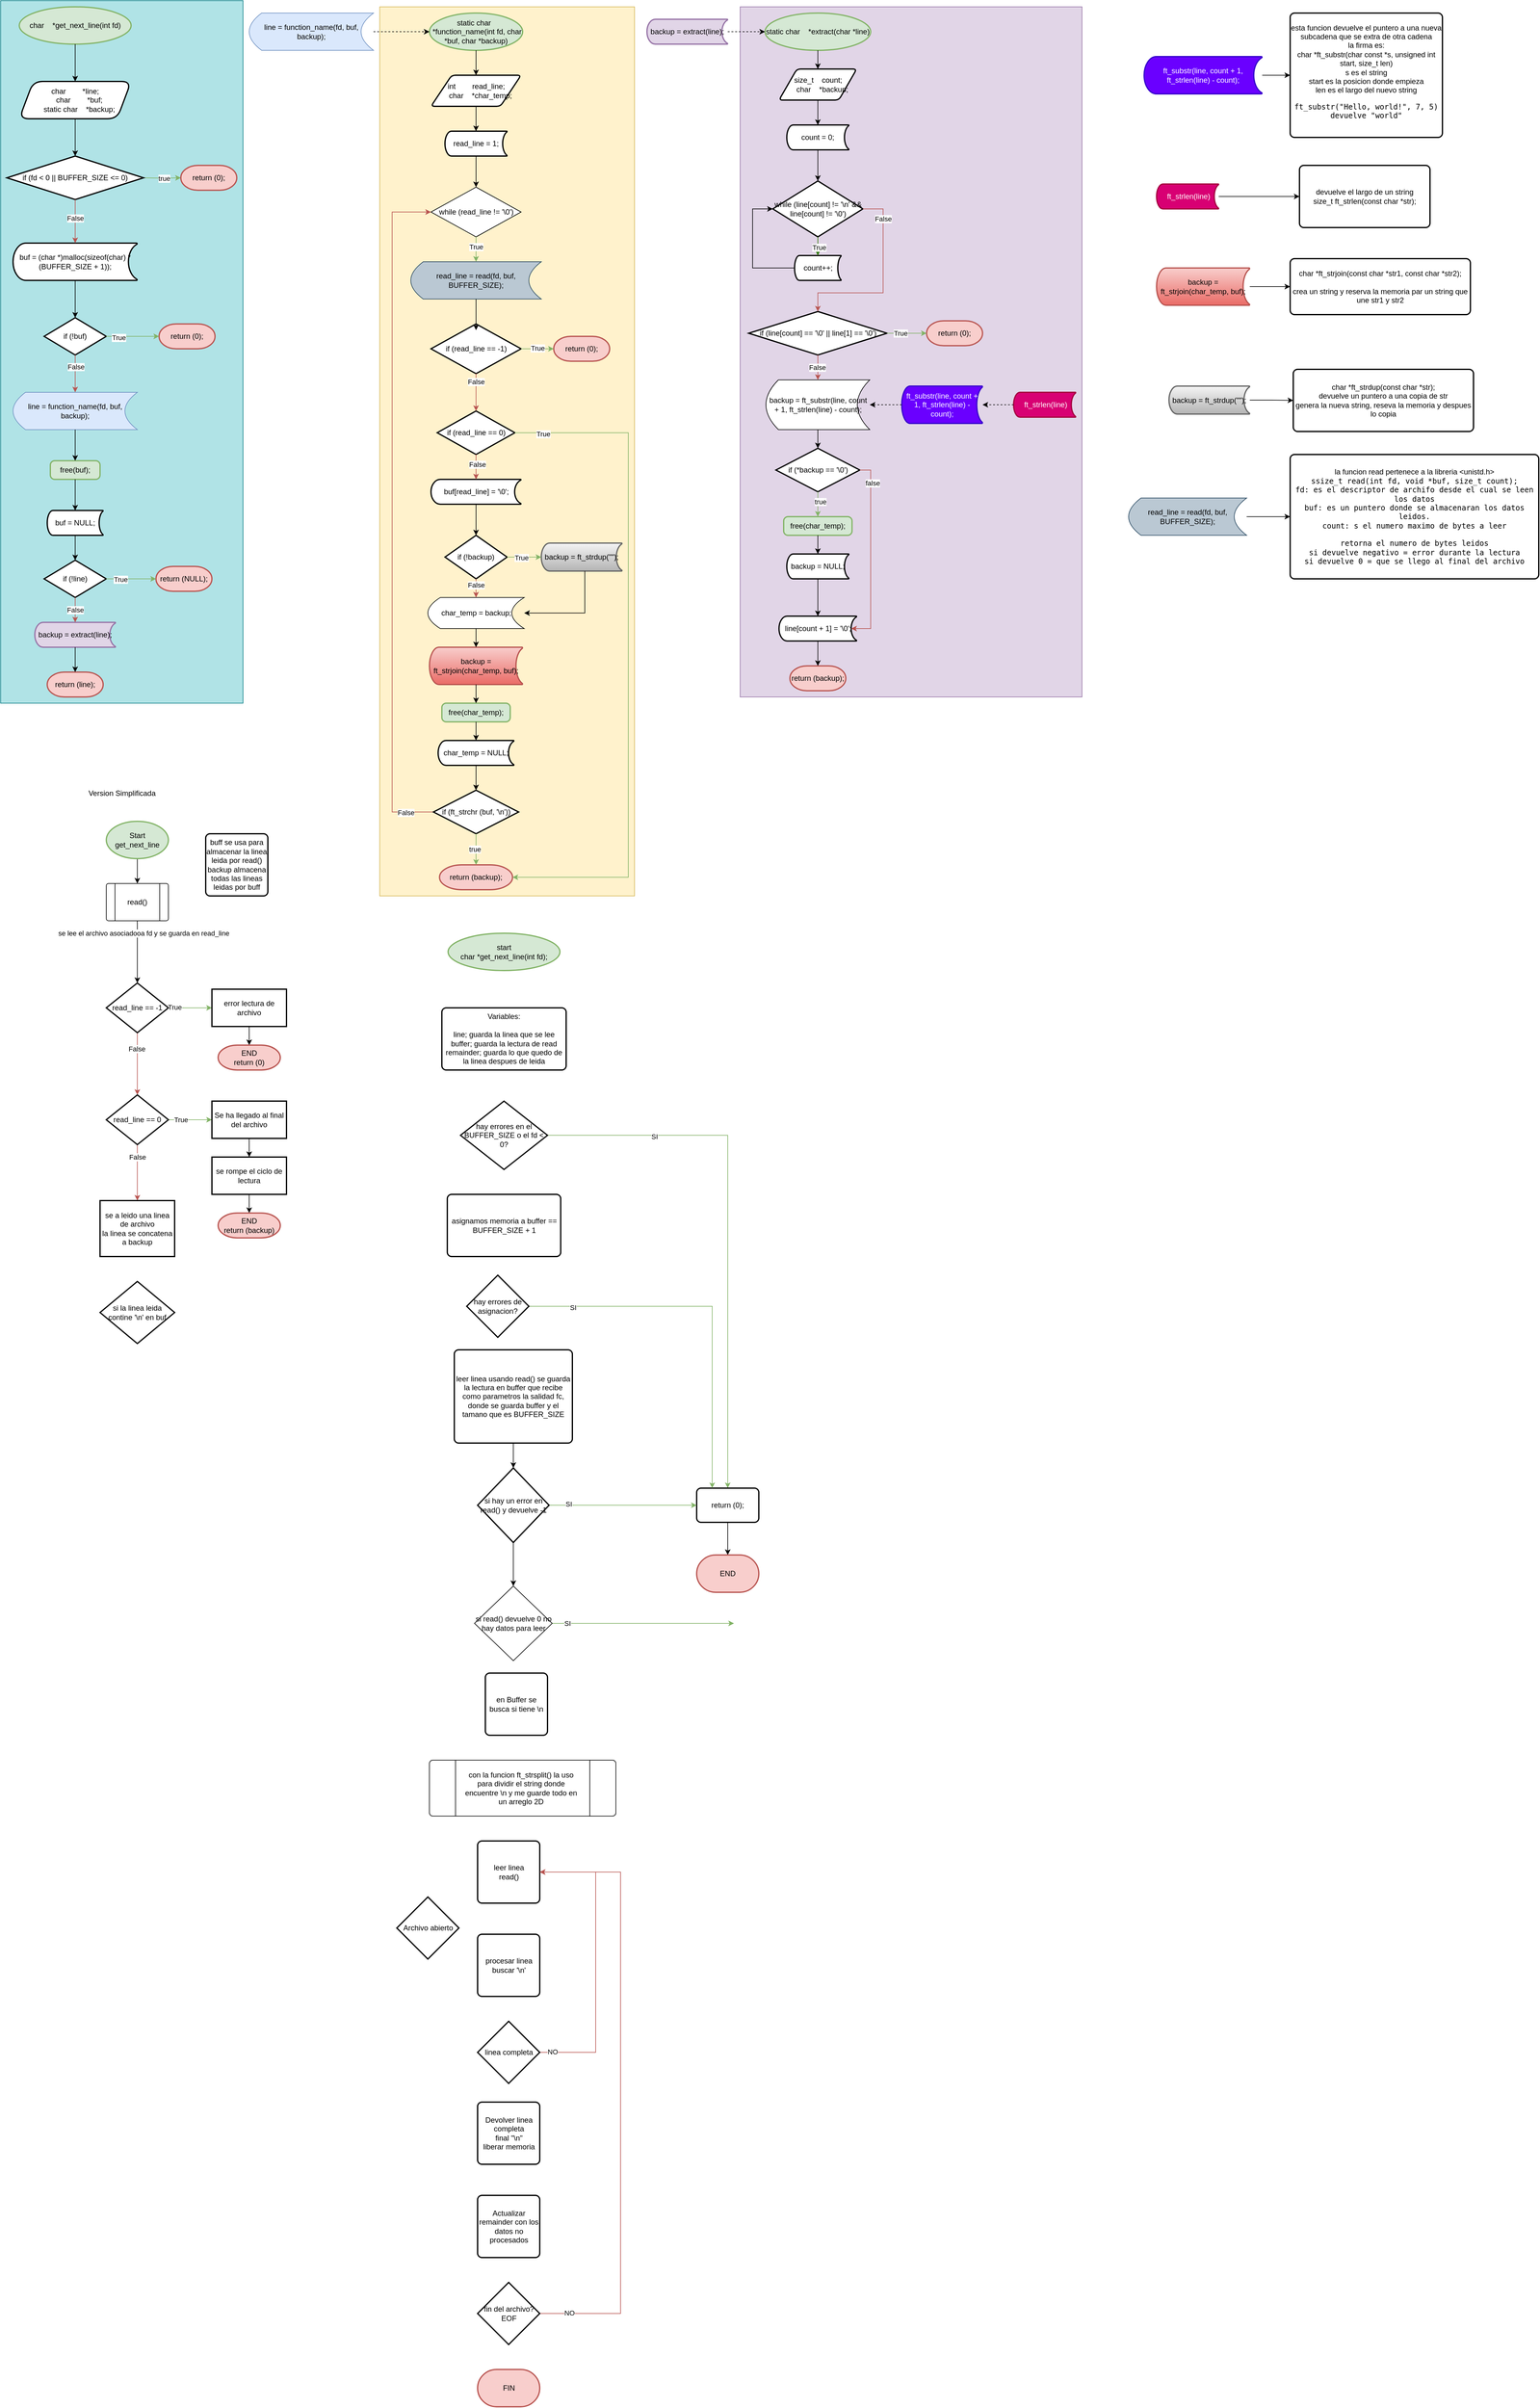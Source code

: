 <mxfile version="21.6.8" type="github">
  <diagram name="Page-1" id="OSPce-yFw67WcBIM2orQ">
    <mxGraphModel dx="759" dy="1126" grid="1" gridSize="10" guides="1" tooltips="1" connect="1" arrows="1" fold="1" page="1" pageScale="1" pageWidth="850" pageHeight="1100" math="0" shadow="0">
      <root>
        <mxCell id="0" />
        <mxCell id="1" parent="0" />
        <mxCell id="i4OlTnIS3b3Mg1XfSlxI-40" value="" style="group" parent="1" vertex="1" connectable="0">
          <mxGeometry width="390" height="1130" as="geometry" />
        </mxCell>
        <mxCell id="i4OlTnIS3b3Mg1XfSlxI-39" value="" style="group;fillColor=#b0e3e6;strokeColor=#0e8088;container=0;" parent="i4OlTnIS3b3Mg1XfSlxI-40" vertex="1" connectable="0">
          <mxGeometry width="390" height="1130" as="geometry" />
        </mxCell>
        <mxCell id="i4OlTnIS3b3Mg1XfSlxI-1" value="char&amp;nbsp;&amp;nbsp;&amp;nbsp; *get_next_line(int fd)" style="strokeWidth=2;html=1;shape=mxgraph.flowchart.start_1;whiteSpace=wrap;fillColor=#d5e8d4;strokeColor=#82b366;" parent="i4OlTnIS3b3Mg1XfSlxI-40" vertex="1">
          <mxGeometry x="30" y="10" width="180" height="60" as="geometry" />
        </mxCell>
        <mxCell id="i4OlTnIS3b3Mg1XfSlxI-2" value="char&amp;nbsp;&amp;nbsp;&amp;nbsp; &amp;nbsp;&amp;nbsp;&amp;nbsp; *line;&lt;br&gt;&amp;nbsp;&amp;nbsp; &amp;nbsp;char&amp;nbsp;&amp;nbsp;&amp;nbsp; &amp;nbsp;&amp;nbsp;&amp;nbsp; *buf;&lt;br&gt;&amp;nbsp;&amp;nbsp; &amp;nbsp;static char&amp;nbsp;&amp;nbsp;&amp;nbsp; *backup;" style="shape=parallelogram;html=1;strokeWidth=2;perimeter=parallelogramPerimeter;whiteSpace=wrap;rounded=1;arcSize=30;size=0.125;" parent="i4OlTnIS3b3Mg1XfSlxI-40" vertex="1">
          <mxGeometry x="30" y="130" width="180" height="60" as="geometry" />
        </mxCell>
        <mxCell id="i4OlTnIS3b3Mg1XfSlxI-3" style="edgeStyle=orthogonalEdgeStyle;rounded=0;orthogonalLoop=1;jettySize=auto;html=1;" parent="i4OlTnIS3b3Mg1XfSlxI-40" source="i4OlTnIS3b3Mg1XfSlxI-1" target="i4OlTnIS3b3Mg1XfSlxI-2" edge="1">
          <mxGeometry relative="1" as="geometry" />
        </mxCell>
        <mxCell id="i4OlTnIS3b3Mg1XfSlxI-28" style="edgeStyle=orthogonalEdgeStyle;rounded=0;orthogonalLoop=1;jettySize=auto;html=1;fillColor=#d5e8d4;strokeColor=#82b366;entryX=0;entryY=0.5;entryDx=0;entryDy=0;entryPerimeter=0;" parent="i4OlTnIS3b3Mg1XfSlxI-40" target="i4OlTnIS3b3Mg1XfSlxI-7" edge="1">
          <mxGeometry relative="1" as="geometry">
            <mxPoint x="228" y="285" as="sourcePoint" />
            <mxPoint x="288" y="285" as="targetPoint" />
          </mxGeometry>
        </mxCell>
        <mxCell id="i4OlTnIS3b3Mg1XfSlxI-31" value="true" style="edgeLabel;html=1;align=center;verticalAlign=middle;resizable=0;points=[];" parent="i4OlTnIS3b3Mg1XfSlxI-28" vertex="1" connectable="0">
          <mxGeometry y="-3" relative="1" as="geometry">
            <mxPoint as="offset" />
          </mxGeometry>
        </mxCell>
        <mxCell id="i4OlTnIS3b3Mg1XfSlxI-4" value="if (fd &amp;lt; 0 || BUFFER_SIZE &amp;lt;= 0)" style="strokeWidth=2;html=1;shape=mxgraph.flowchart.decision;whiteSpace=wrap;" parent="i4OlTnIS3b3Mg1XfSlxI-40" vertex="1">
          <mxGeometry x="10" y="250" width="220" height="70" as="geometry" />
        </mxCell>
        <mxCell id="i4OlTnIS3b3Mg1XfSlxI-18" style="edgeStyle=orthogonalEdgeStyle;rounded=0;orthogonalLoop=1;jettySize=auto;html=1;" parent="i4OlTnIS3b3Mg1XfSlxI-40" source="i4OlTnIS3b3Mg1XfSlxI-2" target="i4OlTnIS3b3Mg1XfSlxI-4" edge="1">
          <mxGeometry relative="1" as="geometry" />
        </mxCell>
        <mxCell id="i4OlTnIS3b3Mg1XfSlxI-5" value="buf = (char *)malloc(sizeof(char) * (BUFFER_SIZE + 1));" style="strokeWidth=2;html=1;shape=mxgraph.flowchart.stored_data;whiteSpace=wrap;" parent="i4OlTnIS3b3Mg1XfSlxI-40" vertex="1">
          <mxGeometry x="20" y="390" width="200" height="60" as="geometry" />
        </mxCell>
        <mxCell id="i4OlTnIS3b3Mg1XfSlxI-19" style="edgeStyle=orthogonalEdgeStyle;rounded=0;orthogonalLoop=1;jettySize=auto;html=1;fillColor=#f8cecc;strokeColor=#b85450;" parent="i4OlTnIS3b3Mg1XfSlxI-40" source="i4OlTnIS3b3Mg1XfSlxI-4" target="i4OlTnIS3b3Mg1XfSlxI-5" edge="1">
          <mxGeometry relative="1" as="geometry" />
        </mxCell>
        <mxCell id="i4OlTnIS3b3Mg1XfSlxI-36" value="False" style="edgeLabel;html=1;align=center;verticalAlign=middle;resizable=0;points=[];" parent="i4OlTnIS3b3Mg1XfSlxI-19" vertex="1" connectable="0">
          <mxGeometry x="0.057" y="2" relative="1" as="geometry">
            <mxPoint x="-2" y="-7" as="offset" />
          </mxGeometry>
        </mxCell>
        <mxCell id="i4OlTnIS3b3Mg1XfSlxI-6" value="if (!buf)" style="strokeWidth=2;html=1;shape=mxgraph.flowchart.decision;whiteSpace=wrap;" parent="i4OlTnIS3b3Mg1XfSlxI-40" vertex="1">
          <mxGeometry x="70" y="510" width="100" height="60" as="geometry" />
        </mxCell>
        <mxCell id="i4OlTnIS3b3Mg1XfSlxI-20" style="edgeStyle=orthogonalEdgeStyle;rounded=0;orthogonalLoop=1;jettySize=auto;html=1;" parent="i4OlTnIS3b3Mg1XfSlxI-40" source="i4OlTnIS3b3Mg1XfSlxI-5" target="i4OlTnIS3b3Mg1XfSlxI-6" edge="1">
          <mxGeometry relative="1" as="geometry" />
        </mxCell>
        <mxCell id="i4OlTnIS3b3Mg1XfSlxI-7" value="return (0);" style="strokeWidth=2;html=1;shape=mxgraph.flowchart.terminator;whiteSpace=wrap;fillColor=#f8cecc;strokeColor=#b85450;" parent="i4OlTnIS3b3Mg1XfSlxI-40" vertex="1">
          <mxGeometry x="290" y="265" width="90" height="40" as="geometry" />
        </mxCell>
        <mxCell id="i4OlTnIS3b3Mg1XfSlxI-8" value="return (0);" style="strokeWidth=2;html=1;shape=mxgraph.flowchart.terminator;whiteSpace=wrap;fillColor=#f8cecc;strokeColor=#b85450;" parent="i4OlTnIS3b3Mg1XfSlxI-40" vertex="1">
          <mxGeometry x="255" y="520" width="90" height="40" as="geometry" />
        </mxCell>
        <mxCell id="i4OlTnIS3b3Mg1XfSlxI-27" style="edgeStyle=orthogonalEdgeStyle;rounded=0;orthogonalLoop=1;jettySize=auto;html=1;fillColor=#d5e8d4;strokeColor=#82b366;" parent="i4OlTnIS3b3Mg1XfSlxI-40" source="i4OlTnIS3b3Mg1XfSlxI-6" target="i4OlTnIS3b3Mg1XfSlxI-8" edge="1">
          <mxGeometry relative="1" as="geometry" />
        </mxCell>
        <mxCell id="i4OlTnIS3b3Mg1XfSlxI-32" value="True" style="edgeLabel;html=1;align=center;verticalAlign=middle;resizable=0;points=[];" parent="i4OlTnIS3b3Mg1XfSlxI-27" vertex="1" connectable="0">
          <mxGeometry x="-0.529" y="-2" relative="1" as="geometry">
            <mxPoint as="offset" />
          </mxGeometry>
        </mxCell>
        <mxCell id="i4OlTnIS3b3Mg1XfSlxI-9" value="line = function_name(fd, buf, backup);" style="shape=dataStorage;whiteSpace=wrap;html=1;fixedSize=1;fillColor=#dae8fc;strokeColor=#6c8ebf;" parent="i4OlTnIS3b3Mg1XfSlxI-40" vertex="1">
          <mxGeometry x="20" y="630" width="200" height="60" as="geometry" />
        </mxCell>
        <mxCell id="i4OlTnIS3b3Mg1XfSlxI-21" style="edgeStyle=orthogonalEdgeStyle;rounded=0;orthogonalLoop=1;jettySize=auto;html=1;entryX=0.5;entryY=0;entryDx=0;entryDy=0;fillColor=#f8cecc;strokeColor=#b85450;" parent="i4OlTnIS3b3Mg1XfSlxI-40" source="i4OlTnIS3b3Mg1XfSlxI-6" target="i4OlTnIS3b3Mg1XfSlxI-9" edge="1">
          <mxGeometry relative="1" as="geometry" />
        </mxCell>
        <mxCell id="i4OlTnIS3b3Mg1XfSlxI-35" value="False" style="edgeLabel;html=1;align=center;verticalAlign=middle;resizable=0;points=[];" parent="i4OlTnIS3b3Mg1XfSlxI-21" vertex="1" connectable="0">
          <mxGeometry x="-0.367" y="1" relative="1" as="geometry">
            <mxPoint as="offset" />
          </mxGeometry>
        </mxCell>
        <mxCell id="i4OlTnIS3b3Mg1XfSlxI-11" value="free(buf);" style="rounded=1;whiteSpace=wrap;html=1;absoluteArcSize=1;arcSize=14;strokeWidth=2;fillColor=#d5e8d4;strokeColor=#82b366;" parent="i4OlTnIS3b3Mg1XfSlxI-40" vertex="1">
          <mxGeometry x="80" y="740" width="80" height="30" as="geometry" />
        </mxCell>
        <mxCell id="i4OlTnIS3b3Mg1XfSlxI-22" style="edgeStyle=orthogonalEdgeStyle;rounded=0;orthogonalLoop=1;jettySize=auto;html=1;" parent="i4OlTnIS3b3Mg1XfSlxI-40" source="i4OlTnIS3b3Mg1XfSlxI-9" target="i4OlTnIS3b3Mg1XfSlxI-11" edge="1">
          <mxGeometry relative="1" as="geometry" />
        </mxCell>
        <mxCell id="i4OlTnIS3b3Mg1XfSlxI-12" value="buf = NULL;" style="strokeWidth=2;html=1;shape=mxgraph.flowchart.stored_data;whiteSpace=wrap;" parent="i4OlTnIS3b3Mg1XfSlxI-40" vertex="1">
          <mxGeometry x="75" y="820" width="90" height="40" as="geometry" />
        </mxCell>
        <mxCell id="i4OlTnIS3b3Mg1XfSlxI-23" style="edgeStyle=orthogonalEdgeStyle;rounded=0;orthogonalLoop=1;jettySize=auto;html=1;entryX=0.5;entryY=0;entryDx=0;entryDy=0;entryPerimeter=0;" parent="i4OlTnIS3b3Mg1XfSlxI-40" source="i4OlTnIS3b3Mg1XfSlxI-11" target="i4OlTnIS3b3Mg1XfSlxI-12" edge="1">
          <mxGeometry relative="1" as="geometry" />
        </mxCell>
        <mxCell id="i4OlTnIS3b3Mg1XfSlxI-13" value="if (!line)" style="strokeWidth=2;html=1;shape=mxgraph.flowchart.decision;whiteSpace=wrap;" parent="i4OlTnIS3b3Mg1XfSlxI-40" vertex="1">
          <mxGeometry x="70" y="900" width="100" height="60" as="geometry" />
        </mxCell>
        <mxCell id="i4OlTnIS3b3Mg1XfSlxI-24" style="edgeStyle=orthogonalEdgeStyle;rounded=0;orthogonalLoop=1;jettySize=auto;html=1;" parent="i4OlTnIS3b3Mg1XfSlxI-40" source="i4OlTnIS3b3Mg1XfSlxI-12" target="i4OlTnIS3b3Mg1XfSlxI-13" edge="1">
          <mxGeometry relative="1" as="geometry" />
        </mxCell>
        <mxCell id="i4OlTnIS3b3Mg1XfSlxI-14" value="backup = extract(line);" style="strokeWidth=2;html=1;shape=mxgraph.flowchart.stored_data;whiteSpace=wrap;fillColor=#e1d5e7;strokeColor=#9673a6;" parent="i4OlTnIS3b3Mg1XfSlxI-40" vertex="1">
          <mxGeometry x="55" y="1000" width="130" height="40" as="geometry" />
        </mxCell>
        <mxCell id="i4OlTnIS3b3Mg1XfSlxI-25" style="edgeStyle=orthogonalEdgeStyle;rounded=0;orthogonalLoop=1;jettySize=auto;html=1;fillColor=#f8cecc;strokeColor=#b85450;" parent="i4OlTnIS3b3Mg1XfSlxI-40" source="i4OlTnIS3b3Mg1XfSlxI-13" target="i4OlTnIS3b3Mg1XfSlxI-14" edge="1">
          <mxGeometry relative="1" as="geometry" />
        </mxCell>
        <mxCell id="i4OlTnIS3b3Mg1XfSlxI-34" value="False" style="edgeLabel;html=1;align=center;verticalAlign=middle;resizable=0;points=[];" parent="i4OlTnIS3b3Mg1XfSlxI-25" vertex="1" connectable="0">
          <mxGeometry relative="1" as="geometry">
            <mxPoint as="offset" />
          </mxGeometry>
        </mxCell>
        <mxCell id="i4OlTnIS3b3Mg1XfSlxI-15" value="return (line);" style="strokeWidth=2;html=1;shape=mxgraph.flowchart.terminator;whiteSpace=wrap;fillColor=#f8cecc;strokeColor=#b85450;" parent="i4OlTnIS3b3Mg1XfSlxI-40" vertex="1">
          <mxGeometry x="75" y="1080" width="90" height="40" as="geometry" />
        </mxCell>
        <mxCell id="i4OlTnIS3b3Mg1XfSlxI-26" style="edgeStyle=orthogonalEdgeStyle;rounded=0;orthogonalLoop=1;jettySize=auto;html=1;" parent="i4OlTnIS3b3Mg1XfSlxI-40" source="i4OlTnIS3b3Mg1XfSlxI-14" target="i4OlTnIS3b3Mg1XfSlxI-15" edge="1">
          <mxGeometry relative="1" as="geometry" />
        </mxCell>
        <mxCell id="i4OlTnIS3b3Mg1XfSlxI-29" value="return (NULL);" style="strokeWidth=2;html=1;shape=mxgraph.flowchart.terminator;whiteSpace=wrap;fillColor=#f8cecc;strokeColor=#b85450;" parent="i4OlTnIS3b3Mg1XfSlxI-40" vertex="1">
          <mxGeometry x="250" y="910" width="90" height="40" as="geometry" />
        </mxCell>
        <mxCell id="i4OlTnIS3b3Mg1XfSlxI-30" style="edgeStyle=orthogonalEdgeStyle;rounded=0;orthogonalLoop=1;jettySize=auto;html=1;fillColor=#d5e8d4;strokeColor=#82b366;" parent="i4OlTnIS3b3Mg1XfSlxI-40" source="i4OlTnIS3b3Mg1XfSlxI-13" target="i4OlTnIS3b3Mg1XfSlxI-29" edge="1">
          <mxGeometry relative="1" as="geometry" />
        </mxCell>
        <mxCell id="i4OlTnIS3b3Mg1XfSlxI-33" value="True" style="edgeLabel;html=1;align=center;verticalAlign=middle;resizable=0;points=[];" parent="i4OlTnIS3b3Mg1XfSlxI-30" vertex="1" connectable="0">
          <mxGeometry x="-0.425" y="-1" relative="1" as="geometry">
            <mxPoint as="offset" />
          </mxGeometry>
        </mxCell>
        <mxCell id="i4OlTnIS3b3Mg1XfSlxI-196" style="edgeStyle=orthogonalEdgeStyle;rounded=0;orthogonalLoop=1;jettySize=auto;html=1;" parent="1" source="i4OlTnIS3b3Mg1XfSlxI-46" target="i4OlTnIS3b3Mg1XfSlxI-193" edge="1">
          <mxGeometry relative="1" as="geometry" />
        </mxCell>
        <mxCell id="i4OlTnIS3b3Mg1XfSlxI-46" value="read_line = read(fd, buf, BUFFER_SIZE);" style="shape=dataStorage;whiteSpace=wrap;html=1;fixedSize=1;fillColor=#bac8d3;strokeColor=#23445d;" parent="1" vertex="1">
          <mxGeometry x="1815" y="800" width="190" height="60" as="geometry" />
        </mxCell>
        <mxCell id="i4OlTnIS3b3Mg1XfSlxI-191" style="edgeStyle=orthogonalEdgeStyle;rounded=0;orthogonalLoop=1;jettySize=auto;html=1;" parent="1" source="i4OlTnIS3b3Mg1XfSlxI-52" target="i4OlTnIS3b3Mg1XfSlxI-190" edge="1">
          <mxGeometry relative="1" as="geometry" />
        </mxCell>
        <mxCell id="i4OlTnIS3b3Mg1XfSlxI-52" value="backup = ft_strdup(&quot;&quot;);" style="strokeWidth=2;html=1;shape=mxgraph.flowchart.stored_data;whiteSpace=wrap;fillColor=#f5f5f5;gradientColor=#b3b3b3;strokeColor=#666666;" parent="1" vertex="1">
          <mxGeometry x="1880" y="620" width="130" height="45" as="geometry" />
        </mxCell>
        <mxCell id="i4OlTnIS3b3Mg1XfSlxI-189" style="edgeStyle=orthogonalEdgeStyle;rounded=0;orthogonalLoop=1;jettySize=auto;html=1;entryX=0;entryY=0.5;entryDx=0;entryDy=0;" parent="1" source="i4OlTnIS3b3Mg1XfSlxI-55" target="i4OlTnIS3b3Mg1XfSlxI-188" edge="1">
          <mxGeometry relative="1" as="geometry" />
        </mxCell>
        <mxCell id="i4OlTnIS3b3Mg1XfSlxI-55" value="backup = ft_strjoin(char_temp, buf);" style="strokeWidth=2;html=1;shape=mxgraph.flowchart.stored_data;whiteSpace=wrap;fillColor=#f8cecc;gradientColor=#ea6b66;strokeColor=#b85450;" parent="1" vertex="1">
          <mxGeometry x="1860" y="430" width="150" height="60" as="geometry" />
        </mxCell>
        <mxCell id="i4OlTnIS3b3Mg1XfSlxI-187" style="edgeStyle=orthogonalEdgeStyle;rounded=0;orthogonalLoop=1;jettySize=auto;html=1;" parent="1" source="i4OlTnIS3b3Mg1XfSlxI-141" target="i4OlTnIS3b3Mg1XfSlxI-186" edge="1">
          <mxGeometry relative="1" as="geometry" />
        </mxCell>
        <mxCell id="i4OlTnIS3b3Mg1XfSlxI-141" value="&amp;nbsp;ft_strlen(line)" style="strokeWidth=2;html=1;shape=mxgraph.flowchart.stored_data;whiteSpace=wrap;fillColor=#d80073;strokeColor=#A50040;fontColor=#ffffff;" parent="1" vertex="1">
          <mxGeometry x="1860" y="295" width="100" height="40" as="geometry" />
        </mxCell>
        <mxCell id="i4OlTnIS3b3Mg1XfSlxI-185" style="edgeStyle=orthogonalEdgeStyle;rounded=0;orthogonalLoop=1;jettySize=auto;html=1;" parent="1" source="i4OlTnIS3b3Mg1XfSlxI-142" target="i4OlTnIS3b3Mg1XfSlxI-184" edge="1">
          <mxGeometry relative="1" as="geometry" />
        </mxCell>
        <mxCell id="i4OlTnIS3b3Mg1XfSlxI-142" value="ft_substr(line, count + 1, ft_strlen(line) - count);" style="strokeWidth=2;html=1;shape=mxgraph.flowchart.stored_data;whiteSpace=wrap;fillColor=#6a00ff;strokeColor=#3700CC;fontColor=#ffffff;" parent="1" vertex="1">
          <mxGeometry x="1840" y="90" width="190" height="60" as="geometry" />
        </mxCell>
        <mxCell id="i4OlTnIS3b3Mg1XfSlxI-179" value="" style="group" parent="1" vertex="1" connectable="0">
          <mxGeometry x="1040" y="10" width="700" height="1110" as="geometry" />
        </mxCell>
        <mxCell id="i4OlTnIS3b3Mg1XfSlxI-177" value="" style="group" parent="i4OlTnIS3b3Mg1XfSlxI-179" vertex="1" connectable="0">
          <mxGeometry x="150" width="550" height="1110" as="geometry" />
        </mxCell>
        <mxCell id="i4OlTnIS3b3Mg1XfSlxI-176" value="" style="group;fillColor=#e1d5e7;strokeColor=#9673a6;container=0;" parent="i4OlTnIS3b3Mg1XfSlxI-177" vertex="1" connectable="0">
          <mxGeometry width="550" height="1110" as="geometry" />
        </mxCell>
        <mxCell id="i4OlTnIS3b3Mg1XfSlxI-131" value="static char&amp;nbsp;&amp;nbsp;&amp;nbsp; *extract(char *line)" style="strokeWidth=2;html=1;shape=mxgraph.flowchart.start_1;whiteSpace=wrap;fillColor=#d5e8d4;strokeColor=#82b366;" parent="i4OlTnIS3b3Mg1XfSlxI-177" vertex="1">
          <mxGeometry x="40" y="10" width="170" height="60" as="geometry" />
        </mxCell>
        <mxCell id="i4OlTnIS3b3Mg1XfSlxI-132" value="size_t&amp;nbsp;&amp;nbsp;&amp;nbsp; count;&lt;br&gt;&amp;nbsp;&amp;nbsp; &amp;nbsp;char&amp;nbsp;&amp;nbsp;&amp;nbsp; *backup;&lt;br&gt;" style="shape=parallelogram;html=1;strokeWidth=2;perimeter=parallelogramPerimeter;whiteSpace=wrap;rounded=1;arcSize=12;size=0.23;" parent="i4OlTnIS3b3Mg1XfSlxI-177" vertex="1">
          <mxGeometry x="62.5" y="100" width="125" height="50" as="geometry" />
        </mxCell>
        <mxCell id="i4OlTnIS3b3Mg1XfSlxI-153" style="edgeStyle=orthogonalEdgeStyle;rounded=0;orthogonalLoop=1;jettySize=auto;html=1;" parent="i4OlTnIS3b3Mg1XfSlxI-177" source="i4OlTnIS3b3Mg1XfSlxI-131" target="i4OlTnIS3b3Mg1XfSlxI-132" edge="1">
          <mxGeometry relative="1" as="geometry" />
        </mxCell>
        <mxCell id="i4OlTnIS3b3Mg1XfSlxI-135" value="count = 0;" style="strokeWidth=2;html=1;shape=mxgraph.flowchart.stored_data;whiteSpace=wrap;" parent="i4OlTnIS3b3Mg1XfSlxI-177" vertex="1">
          <mxGeometry x="75" y="190" width="100" height="40" as="geometry" />
        </mxCell>
        <mxCell id="i4OlTnIS3b3Mg1XfSlxI-154" style="edgeStyle=orthogonalEdgeStyle;rounded=0;orthogonalLoop=1;jettySize=auto;html=1;" parent="i4OlTnIS3b3Mg1XfSlxI-177" source="i4OlTnIS3b3Mg1XfSlxI-132" target="i4OlTnIS3b3Mg1XfSlxI-135" edge="1">
          <mxGeometry relative="1" as="geometry" />
        </mxCell>
        <mxCell id="i4OlTnIS3b3Mg1XfSlxI-136" value="while (line[count] != &#39;\n&#39; &amp;amp;&amp;amp; line[count] != &#39;\0&#39;)" style="strokeWidth=2;html=1;shape=mxgraph.flowchart.decision;whiteSpace=wrap;" parent="i4OlTnIS3b3Mg1XfSlxI-177" vertex="1">
          <mxGeometry x="52.5" y="280" width="145" height="90" as="geometry" />
        </mxCell>
        <mxCell id="i4OlTnIS3b3Mg1XfSlxI-155" style="edgeStyle=orthogonalEdgeStyle;rounded=0;orthogonalLoop=1;jettySize=auto;html=1;entryX=0.5;entryY=0;entryDx=0;entryDy=0;entryPerimeter=0;" parent="i4OlTnIS3b3Mg1XfSlxI-177" source="i4OlTnIS3b3Mg1XfSlxI-135" target="i4OlTnIS3b3Mg1XfSlxI-136" edge="1">
          <mxGeometry relative="1" as="geometry" />
        </mxCell>
        <mxCell id="i4OlTnIS3b3Mg1XfSlxI-157" style="edgeStyle=orthogonalEdgeStyle;rounded=0;orthogonalLoop=1;jettySize=auto;html=1;entryX=0;entryY=0.5;entryDx=0;entryDy=0;entryPerimeter=0;" parent="i4OlTnIS3b3Mg1XfSlxI-177" source="i4OlTnIS3b3Mg1XfSlxI-137" target="i4OlTnIS3b3Mg1XfSlxI-136" edge="1">
          <mxGeometry relative="1" as="geometry">
            <Array as="points">
              <mxPoint x="20" y="420" />
              <mxPoint x="20" y="325" />
            </Array>
          </mxGeometry>
        </mxCell>
        <mxCell id="i4OlTnIS3b3Mg1XfSlxI-137" value="count++;" style="strokeWidth=2;html=1;shape=mxgraph.flowchart.stored_data;whiteSpace=wrap;" parent="i4OlTnIS3b3Mg1XfSlxI-177" vertex="1">
          <mxGeometry x="87.5" y="400" width="75" height="40" as="geometry" />
        </mxCell>
        <mxCell id="i4OlTnIS3b3Mg1XfSlxI-156" style="edgeStyle=orthogonalEdgeStyle;rounded=0;orthogonalLoop=1;jettySize=auto;html=1;entryX=0.5;entryY=0;entryDx=0;entryDy=0;entryPerimeter=0;fillColor=#60a917;strokeColor=#2D7600;" parent="i4OlTnIS3b3Mg1XfSlxI-177" source="i4OlTnIS3b3Mg1XfSlxI-136" target="i4OlTnIS3b3Mg1XfSlxI-137" edge="1">
          <mxGeometry relative="1" as="geometry" />
        </mxCell>
        <mxCell id="i4OlTnIS3b3Mg1XfSlxI-158" value="True" style="edgeLabel;html=1;align=center;verticalAlign=middle;resizable=0;points=[];" parent="i4OlTnIS3b3Mg1XfSlxI-156" vertex="1" connectable="0">
          <mxGeometry x="0.48" y="2" relative="1" as="geometry">
            <mxPoint as="offset" />
          </mxGeometry>
        </mxCell>
        <mxCell id="i4OlTnIS3b3Mg1XfSlxI-138" value="if (line[count] == &#39;\0&#39; || line[1] == &#39;\0&#39;)" style="strokeWidth=2;html=1;shape=mxgraph.flowchart.decision;whiteSpace=wrap;" parent="i4OlTnIS3b3Mg1XfSlxI-177" vertex="1">
          <mxGeometry x="13.75" y="490" width="222.5" height="70" as="geometry" />
        </mxCell>
        <mxCell id="i4OlTnIS3b3Mg1XfSlxI-159" style="edgeStyle=orthogonalEdgeStyle;rounded=0;orthogonalLoop=1;jettySize=auto;html=1;entryX=0.5;entryY=0;entryDx=0;entryDy=0;entryPerimeter=0;fillColor=#f8cecc;strokeColor=#b85450;" parent="i4OlTnIS3b3Mg1XfSlxI-177" source="i4OlTnIS3b3Mg1XfSlxI-136" target="i4OlTnIS3b3Mg1XfSlxI-138" edge="1">
          <mxGeometry relative="1" as="geometry">
            <Array as="points">
              <mxPoint x="230" y="325" />
              <mxPoint x="230" y="460" />
              <mxPoint x="125" y="460" />
            </Array>
          </mxGeometry>
        </mxCell>
        <mxCell id="i4OlTnIS3b3Mg1XfSlxI-160" value="False" style="edgeLabel;html=1;align=center;verticalAlign=middle;resizable=0;points=[];" parent="i4OlTnIS3b3Mg1XfSlxI-159" vertex="1" connectable="0">
          <mxGeometry x="-0.679" relative="1" as="geometry">
            <mxPoint as="offset" />
          </mxGeometry>
        </mxCell>
        <mxCell id="i4OlTnIS3b3Mg1XfSlxI-140" value="return (0);" style="strokeWidth=2;html=1;shape=mxgraph.flowchart.terminator;whiteSpace=wrap;fillColor=#f8cecc;strokeColor=#b85450;" parent="i4OlTnIS3b3Mg1XfSlxI-177" vertex="1">
          <mxGeometry x="300" y="505" width="90" height="40" as="geometry" />
        </mxCell>
        <mxCell id="i4OlTnIS3b3Mg1XfSlxI-161" style="edgeStyle=orthogonalEdgeStyle;rounded=0;orthogonalLoop=1;jettySize=auto;html=1;entryX=0;entryY=0.5;entryDx=0;entryDy=0;entryPerimeter=0;fillColor=#d5e8d4;strokeColor=#82b366;" parent="i4OlTnIS3b3Mg1XfSlxI-177" source="i4OlTnIS3b3Mg1XfSlxI-138" target="i4OlTnIS3b3Mg1XfSlxI-140" edge="1">
          <mxGeometry relative="1" as="geometry" />
        </mxCell>
        <mxCell id="i4OlTnIS3b3Mg1XfSlxI-162" value="True" style="edgeLabel;html=1;align=center;verticalAlign=middle;resizable=0;points=[];" parent="i4OlTnIS3b3Mg1XfSlxI-161" vertex="1" connectable="0">
          <mxGeometry x="-0.349" relative="1" as="geometry">
            <mxPoint as="offset" />
          </mxGeometry>
        </mxCell>
        <mxCell id="i4OlTnIS3b3Mg1XfSlxI-143" value="&amp;nbsp;ft_strlen(line)" style="strokeWidth=2;html=1;shape=mxgraph.flowchart.stored_data;whiteSpace=wrap;fillColor=#d80073;strokeColor=#A50040;fontColor=#ffffff;" parent="i4OlTnIS3b3Mg1XfSlxI-177" vertex="1">
          <mxGeometry x="440" y="620" width="100" height="40" as="geometry" />
        </mxCell>
        <mxCell id="i4OlTnIS3b3Mg1XfSlxI-144" value="ft_substr(line, count + 1, ft_strlen(line) - count);" style="strokeWidth=2;html=1;shape=mxgraph.flowchart.stored_data;whiteSpace=wrap;fillColor=#6a00ff;strokeColor=#3700CC;fontColor=#ffffff;" parent="i4OlTnIS3b3Mg1XfSlxI-177" vertex="1">
          <mxGeometry x="260" y="610" width="130" height="60" as="geometry" />
        </mxCell>
        <mxCell id="i4OlTnIS3b3Mg1XfSlxI-147" style="edgeStyle=orthogonalEdgeStyle;rounded=0;orthogonalLoop=1;jettySize=auto;html=1;dashed=1;" parent="i4OlTnIS3b3Mg1XfSlxI-177" source="i4OlTnIS3b3Mg1XfSlxI-143" target="i4OlTnIS3b3Mg1XfSlxI-144" edge="1">
          <mxGeometry relative="1" as="geometry" />
        </mxCell>
        <mxCell id="i4OlTnIS3b3Mg1XfSlxI-145" value="backup = ft_substr(line, count + 1, ft_strlen(line) - count);" style="shape=dataStorage;whiteSpace=wrap;html=1;fixedSize=1;" parent="i4OlTnIS3b3Mg1XfSlxI-177" vertex="1">
          <mxGeometry x="41.5" y="600" width="167" height="80" as="geometry" />
        </mxCell>
        <mxCell id="i4OlTnIS3b3Mg1XfSlxI-166" style="edgeStyle=orthogonalEdgeStyle;rounded=0;orthogonalLoop=1;jettySize=auto;html=1;entryX=0.5;entryY=0;entryDx=0;entryDy=0;fillColor=#f8cecc;strokeColor=#b85450;" parent="i4OlTnIS3b3Mg1XfSlxI-177" source="i4OlTnIS3b3Mg1XfSlxI-138" target="i4OlTnIS3b3Mg1XfSlxI-145" edge="1">
          <mxGeometry relative="1" as="geometry" />
        </mxCell>
        <mxCell id="i4OlTnIS3b3Mg1XfSlxI-167" value="False" style="edgeLabel;html=1;align=center;verticalAlign=middle;resizable=0;points=[];" parent="i4OlTnIS3b3Mg1XfSlxI-166" vertex="1" connectable="0">
          <mxGeometry x="0.003" y="-1" relative="1" as="geometry">
            <mxPoint as="offset" />
          </mxGeometry>
        </mxCell>
        <mxCell id="i4OlTnIS3b3Mg1XfSlxI-146" style="edgeStyle=orthogonalEdgeStyle;rounded=0;orthogonalLoop=1;jettySize=auto;html=1;dashed=1;" parent="i4OlTnIS3b3Mg1XfSlxI-177" source="i4OlTnIS3b3Mg1XfSlxI-144" target="i4OlTnIS3b3Mg1XfSlxI-145" edge="1">
          <mxGeometry relative="1" as="geometry" />
        </mxCell>
        <mxCell id="i4OlTnIS3b3Mg1XfSlxI-148" value="if (*backup == &#39;\0&#39;)" style="strokeWidth=2;html=1;shape=mxgraph.flowchart.decision;whiteSpace=wrap;" parent="i4OlTnIS3b3Mg1XfSlxI-177" vertex="1">
          <mxGeometry x="57.5" y="710" width="135" height="70" as="geometry" />
        </mxCell>
        <mxCell id="i4OlTnIS3b3Mg1XfSlxI-168" style="edgeStyle=orthogonalEdgeStyle;rounded=0;orthogonalLoop=1;jettySize=auto;html=1;" parent="i4OlTnIS3b3Mg1XfSlxI-177" source="i4OlTnIS3b3Mg1XfSlxI-145" target="i4OlTnIS3b3Mg1XfSlxI-148" edge="1">
          <mxGeometry relative="1" as="geometry" />
        </mxCell>
        <mxCell id="i4OlTnIS3b3Mg1XfSlxI-149" value="free(char_temp);" style="rounded=1;whiteSpace=wrap;html=1;absoluteArcSize=1;arcSize=14;strokeWidth=2;fillColor=#d5e8d4;strokeColor=#82b366;" parent="i4OlTnIS3b3Mg1XfSlxI-177" vertex="1">
          <mxGeometry x="70" y="820" width="110" height="30" as="geometry" />
        </mxCell>
        <mxCell id="i4OlTnIS3b3Mg1XfSlxI-169" style="edgeStyle=orthogonalEdgeStyle;rounded=0;orthogonalLoop=1;jettySize=auto;html=1;fillColor=#d5e8d4;strokeColor=#82b366;" parent="i4OlTnIS3b3Mg1XfSlxI-177" source="i4OlTnIS3b3Mg1XfSlxI-148" target="i4OlTnIS3b3Mg1XfSlxI-149" edge="1">
          <mxGeometry relative="1" as="geometry" />
        </mxCell>
        <mxCell id="i4OlTnIS3b3Mg1XfSlxI-170" value="true" style="edgeLabel;html=1;align=center;verticalAlign=middle;resizable=0;points=[];" parent="i4OlTnIS3b3Mg1XfSlxI-169" vertex="1" connectable="0">
          <mxGeometry x="-0.233" y="4" relative="1" as="geometry">
            <mxPoint as="offset" />
          </mxGeometry>
        </mxCell>
        <mxCell id="i4OlTnIS3b3Mg1XfSlxI-150" value="backup = NULL;" style="strokeWidth=2;html=1;shape=mxgraph.flowchart.stored_data;whiteSpace=wrap;" parent="i4OlTnIS3b3Mg1XfSlxI-177" vertex="1">
          <mxGeometry x="75" y="880" width="100" height="40" as="geometry" />
        </mxCell>
        <mxCell id="i4OlTnIS3b3Mg1XfSlxI-171" style="edgeStyle=orthogonalEdgeStyle;rounded=0;orthogonalLoop=1;jettySize=auto;html=1;" parent="i4OlTnIS3b3Mg1XfSlxI-177" source="i4OlTnIS3b3Mg1XfSlxI-149" target="i4OlTnIS3b3Mg1XfSlxI-150" edge="1">
          <mxGeometry relative="1" as="geometry" />
        </mxCell>
        <mxCell id="i4OlTnIS3b3Mg1XfSlxI-151" value="line[count + 1] = &#39;\0&#39;;" style="strokeWidth=2;html=1;shape=mxgraph.flowchart.stored_data;whiteSpace=wrap;" parent="i4OlTnIS3b3Mg1XfSlxI-177" vertex="1">
          <mxGeometry x="62.5" y="980" width="125" height="40" as="geometry" />
        </mxCell>
        <mxCell id="i4OlTnIS3b3Mg1XfSlxI-172" style="edgeStyle=orthogonalEdgeStyle;rounded=0;orthogonalLoop=1;jettySize=auto;html=1;entryX=0.93;entryY=0.5;entryDx=0;entryDy=0;entryPerimeter=0;fillColor=#f8cecc;strokeColor=#b85450;" parent="i4OlTnIS3b3Mg1XfSlxI-177" source="i4OlTnIS3b3Mg1XfSlxI-148" target="i4OlTnIS3b3Mg1XfSlxI-151" edge="1">
          <mxGeometry relative="1" as="geometry">
            <Array as="points">
              <mxPoint x="210" y="745" />
              <mxPoint x="210" y="1000" />
            </Array>
          </mxGeometry>
        </mxCell>
        <mxCell id="i4OlTnIS3b3Mg1XfSlxI-173" value="false" style="edgeLabel;html=1;align=center;verticalAlign=middle;resizable=0;points=[];" parent="i4OlTnIS3b3Mg1XfSlxI-172" vertex="1" connectable="0">
          <mxGeometry x="-0.753" y="3" relative="1" as="geometry">
            <mxPoint y="1" as="offset" />
          </mxGeometry>
        </mxCell>
        <mxCell id="i4OlTnIS3b3Mg1XfSlxI-174" style="edgeStyle=orthogonalEdgeStyle;rounded=0;orthogonalLoop=1;jettySize=auto;html=1;" parent="i4OlTnIS3b3Mg1XfSlxI-177" source="i4OlTnIS3b3Mg1XfSlxI-150" target="i4OlTnIS3b3Mg1XfSlxI-151" edge="1">
          <mxGeometry relative="1" as="geometry" />
        </mxCell>
        <mxCell id="i4OlTnIS3b3Mg1XfSlxI-152" value="return (backup);" style="strokeWidth=2;html=1;shape=mxgraph.flowchart.terminator;whiteSpace=wrap;fillColor=#f8cecc;strokeColor=#b85450;" parent="i4OlTnIS3b3Mg1XfSlxI-177" vertex="1">
          <mxGeometry x="80" y="1060" width="90" height="40" as="geometry" />
        </mxCell>
        <mxCell id="i4OlTnIS3b3Mg1XfSlxI-175" style="edgeStyle=orthogonalEdgeStyle;rounded=0;orthogonalLoop=1;jettySize=auto;html=1;" parent="i4OlTnIS3b3Mg1XfSlxI-177" source="i4OlTnIS3b3Mg1XfSlxI-151" target="i4OlTnIS3b3Mg1XfSlxI-152" edge="1">
          <mxGeometry relative="1" as="geometry" />
        </mxCell>
        <mxCell id="i4OlTnIS3b3Mg1XfSlxI-178" style="edgeStyle=orthogonalEdgeStyle;rounded=0;orthogonalLoop=1;jettySize=auto;html=1;entryX=0;entryY=0.5;entryDx=0;entryDy=0;entryPerimeter=0;dashed=1;" parent="i4OlTnIS3b3Mg1XfSlxI-179" source="i4OlTnIS3b3Mg1XfSlxI-16" target="i4OlTnIS3b3Mg1XfSlxI-131" edge="1">
          <mxGeometry relative="1" as="geometry" />
        </mxCell>
        <mxCell id="i4OlTnIS3b3Mg1XfSlxI-16" value="backup = extract(line);" style="strokeWidth=2;html=1;shape=mxgraph.flowchart.stored_data;whiteSpace=wrap;fillColor=#e1d5e7;strokeColor=#9673a6;" parent="i4OlTnIS3b3Mg1XfSlxI-179" vertex="1">
          <mxGeometry y="20" width="130" height="40" as="geometry" />
        </mxCell>
        <mxCell id="i4OlTnIS3b3Mg1XfSlxI-183" value="" style="group" parent="1" vertex="1" connectable="0">
          <mxGeometry x="400" y="10" width="620" height="1430" as="geometry" />
        </mxCell>
        <mxCell id="i4OlTnIS3b3Mg1XfSlxI-181" value="" style="group" parent="i4OlTnIS3b3Mg1XfSlxI-183" vertex="1" connectable="0">
          <mxGeometry x="210" width="410" height="1430" as="geometry" />
        </mxCell>
        <mxCell id="i4OlTnIS3b3Mg1XfSlxI-126" value="" style="group;fillColor=#fff2cc;strokeColor=#d6b656;container=0;" parent="i4OlTnIS3b3Mg1XfSlxI-181" vertex="1" connectable="0">
          <mxGeometry width="410" height="1430" as="geometry" />
        </mxCell>
        <mxCell id="i4OlTnIS3b3Mg1XfSlxI-41" value="static char&amp;nbsp;&amp;nbsp; &amp;nbsp;*function_name(int fd, char *buf, char *backup)" style="strokeWidth=2;html=1;shape=mxgraph.flowchart.start_1;whiteSpace=wrap;fillColor=#d5e8d4;strokeColor=#82b366;" parent="i4OlTnIS3b3Mg1XfSlxI-181" vertex="1">
          <mxGeometry x="80" y="10" width="150" height="60" as="geometry" />
        </mxCell>
        <mxCell id="i4OlTnIS3b3Mg1XfSlxI-42" value="int&amp;nbsp;&amp;nbsp;&amp;nbsp; &amp;nbsp;&amp;nbsp;&amp;nbsp; read_line;&lt;br&gt;&amp;nbsp;&amp;nbsp; &amp;nbsp;char&amp;nbsp;&amp;nbsp;&amp;nbsp; *char_temp;" style="shape=parallelogram;html=1;strokeWidth=2;perimeter=parallelogramPerimeter;whiteSpace=wrap;rounded=1;arcSize=12;size=0.23;" parent="i4OlTnIS3b3Mg1XfSlxI-181" vertex="1">
          <mxGeometry x="82.5" y="110" width="145" height="50" as="geometry" />
        </mxCell>
        <mxCell id="i4OlTnIS3b3Mg1XfSlxI-98" style="edgeStyle=orthogonalEdgeStyle;rounded=0;orthogonalLoop=1;jettySize=auto;html=1;" parent="i4OlTnIS3b3Mg1XfSlxI-181" source="i4OlTnIS3b3Mg1XfSlxI-41" target="i4OlTnIS3b3Mg1XfSlxI-42" edge="1">
          <mxGeometry relative="1" as="geometry" />
        </mxCell>
        <mxCell id="i4OlTnIS3b3Mg1XfSlxI-43" value="read_line = 1;" style="strokeWidth=2;html=1;shape=mxgraph.flowchart.stored_data;whiteSpace=wrap;" parent="i4OlTnIS3b3Mg1XfSlxI-181" vertex="1">
          <mxGeometry x="105" y="200" width="100" height="40" as="geometry" />
        </mxCell>
        <mxCell id="i4OlTnIS3b3Mg1XfSlxI-99" style="edgeStyle=orthogonalEdgeStyle;rounded=0;orthogonalLoop=1;jettySize=auto;html=1;entryX=0.5;entryY=0;entryDx=0;entryDy=0;entryPerimeter=0;" parent="i4OlTnIS3b3Mg1XfSlxI-181" source="i4OlTnIS3b3Mg1XfSlxI-42" target="i4OlTnIS3b3Mg1XfSlxI-43" edge="1">
          <mxGeometry relative="1" as="geometry" />
        </mxCell>
        <mxCell id="i4OlTnIS3b3Mg1XfSlxI-44" value="while (read_line != &#39;\0&#39;)" style="rhombus;whiteSpace=wrap;html=1;" parent="i4OlTnIS3b3Mg1XfSlxI-181" vertex="1">
          <mxGeometry x="82.5" y="290" width="145" height="80" as="geometry" />
        </mxCell>
        <mxCell id="i4OlTnIS3b3Mg1XfSlxI-100" style="edgeStyle=orthogonalEdgeStyle;rounded=0;orthogonalLoop=1;jettySize=auto;html=1;" parent="i4OlTnIS3b3Mg1XfSlxI-181" source="i4OlTnIS3b3Mg1XfSlxI-43" target="i4OlTnIS3b3Mg1XfSlxI-44" edge="1">
          <mxGeometry relative="1" as="geometry" />
        </mxCell>
        <mxCell id="i4OlTnIS3b3Mg1XfSlxI-45" value="read_line = read(fd, buf, BUFFER_SIZE);" style="shape=dataStorage;whiteSpace=wrap;html=1;fixedSize=1;fillColor=#bac8d3;strokeColor=#23445d;" parent="i4OlTnIS3b3Mg1XfSlxI-181" vertex="1">
          <mxGeometry x="50" y="410" width="210" height="60" as="geometry" />
        </mxCell>
        <mxCell id="i4OlTnIS3b3Mg1XfSlxI-101" style="edgeStyle=orthogonalEdgeStyle;rounded=0;orthogonalLoop=1;jettySize=auto;html=1;fillColor=#d5e8d4;strokeColor=#82b366;" parent="i4OlTnIS3b3Mg1XfSlxI-181" source="i4OlTnIS3b3Mg1XfSlxI-44" target="i4OlTnIS3b3Mg1XfSlxI-45" edge="1">
          <mxGeometry relative="1" as="geometry" />
        </mxCell>
        <mxCell id="i4OlTnIS3b3Mg1XfSlxI-105" value="True" style="edgeLabel;html=1;align=center;verticalAlign=middle;resizable=0;points=[];" parent="i4OlTnIS3b3Mg1XfSlxI-101" vertex="1" connectable="0">
          <mxGeometry x="-0.221" relative="1" as="geometry">
            <mxPoint as="offset" />
          </mxGeometry>
        </mxCell>
        <mxCell id="i4OlTnIS3b3Mg1XfSlxI-47" value="if (read_line == -1)" style="strokeWidth=2;html=1;shape=mxgraph.flowchart.decision;whiteSpace=wrap;" parent="i4OlTnIS3b3Mg1XfSlxI-181" vertex="1">
          <mxGeometry x="82.5" y="510" width="145" height="80" as="geometry" />
        </mxCell>
        <mxCell id="i4OlTnIS3b3Mg1XfSlxI-102" style="edgeStyle=orthogonalEdgeStyle;rounded=0;orthogonalLoop=1;jettySize=auto;html=1;entryX=0.5;entryY=0.125;entryDx=0;entryDy=0;entryPerimeter=0;" parent="i4OlTnIS3b3Mg1XfSlxI-181" source="i4OlTnIS3b3Mg1XfSlxI-45" target="i4OlTnIS3b3Mg1XfSlxI-47" edge="1">
          <mxGeometry relative="1" as="geometry" />
        </mxCell>
        <mxCell id="i4OlTnIS3b3Mg1XfSlxI-48" value="if (read_line == 0)" style="strokeWidth=2;html=1;shape=mxgraph.flowchart.decision;whiteSpace=wrap;" parent="i4OlTnIS3b3Mg1XfSlxI-181" vertex="1">
          <mxGeometry x="92.5" y="650" width="125" height="70" as="geometry" />
        </mxCell>
        <mxCell id="i4OlTnIS3b3Mg1XfSlxI-103" style="edgeStyle=orthogonalEdgeStyle;rounded=0;orthogonalLoop=1;jettySize=auto;html=1;fillColor=#f8cecc;strokeColor=#b85450;" parent="i4OlTnIS3b3Mg1XfSlxI-181" source="i4OlTnIS3b3Mg1XfSlxI-47" target="i4OlTnIS3b3Mg1XfSlxI-48" edge="1">
          <mxGeometry relative="1" as="geometry" />
        </mxCell>
        <mxCell id="i4OlTnIS3b3Mg1XfSlxI-104" value="False" style="edgeLabel;html=1;align=center;verticalAlign=middle;resizable=0;points=[];" parent="i4OlTnIS3b3Mg1XfSlxI-103" vertex="1" connectable="0">
          <mxGeometry x="-0.559" relative="1" as="geometry">
            <mxPoint as="offset" />
          </mxGeometry>
        </mxCell>
        <mxCell id="i4OlTnIS3b3Mg1XfSlxI-49" value="buf[read_line] = &#39;\0&#39;;" style="strokeWidth=2;html=1;shape=mxgraph.flowchart.stored_data;whiteSpace=wrap;" parent="i4OlTnIS3b3Mg1XfSlxI-181" vertex="1">
          <mxGeometry x="82.5" y="760" width="145" height="40" as="geometry" />
        </mxCell>
        <mxCell id="i4OlTnIS3b3Mg1XfSlxI-108" style="edgeStyle=orthogonalEdgeStyle;rounded=0;orthogonalLoop=1;jettySize=auto;html=1;fillColor=#f8cecc;strokeColor=#b85450;" parent="i4OlTnIS3b3Mg1XfSlxI-181" source="i4OlTnIS3b3Mg1XfSlxI-48" target="i4OlTnIS3b3Mg1XfSlxI-49" edge="1">
          <mxGeometry relative="1" as="geometry" />
        </mxCell>
        <mxCell id="i4OlTnIS3b3Mg1XfSlxI-110" value="False" style="edgeLabel;html=1;align=center;verticalAlign=middle;resizable=0;points=[];" parent="i4OlTnIS3b3Mg1XfSlxI-108" vertex="1" connectable="0">
          <mxGeometry x="-0.191" y="2" relative="1" as="geometry">
            <mxPoint as="offset" />
          </mxGeometry>
        </mxCell>
        <mxCell id="i4OlTnIS3b3Mg1XfSlxI-50" value="if (!backup)" style="strokeWidth=2;html=1;shape=mxgraph.flowchart.decision;whiteSpace=wrap;" parent="i4OlTnIS3b3Mg1XfSlxI-181" vertex="1">
          <mxGeometry x="105" y="850" width="100" height="70" as="geometry" />
        </mxCell>
        <mxCell id="i4OlTnIS3b3Mg1XfSlxI-111" style="edgeStyle=orthogonalEdgeStyle;rounded=0;orthogonalLoop=1;jettySize=auto;html=1;entryX=0.5;entryY=0;entryDx=0;entryDy=0;entryPerimeter=0;" parent="i4OlTnIS3b3Mg1XfSlxI-181" source="i4OlTnIS3b3Mg1XfSlxI-49" target="i4OlTnIS3b3Mg1XfSlxI-50" edge="1">
          <mxGeometry relative="1" as="geometry" />
        </mxCell>
        <mxCell id="i4OlTnIS3b3Mg1XfSlxI-51" value="backup = ft_strdup(&quot;&quot;);" style="strokeWidth=2;html=1;shape=mxgraph.flowchart.stored_data;whiteSpace=wrap;fillColor=#f5f5f5;gradientColor=#b3b3b3;strokeColor=#666666;" parent="i4OlTnIS3b3Mg1XfSlxI-181" vertex="1">
          <mxGeometry x="260" y="862.5" width="130" height="45" as="geometry" />
        </mxCell>
        <mxCell id="i4OlTnIS3b3Mg1XfSlxI-112" style="edgeStyle=orthogonalEdgeStyle;rounded=0;orthogonalLoop=1;jettySize=auto;html=1;fillColor=#d5e8d4;strokeColor=#82b366;" parent="i4OlTnIS3b3Mg1XfSlxI-181" source="i4OlTnIS3b3Mg1XfSlxI-50" target="i4OlTnIS3b3Mg1XfSlxI-51" edge="1">
          <mxGeometry relative="1" as="geometry" />
        </mxCell>
        <mxCell id="i4OlTnIS3b3Mg1XfSlxI-113" value="True" style="edgeLabel;html=1;align=center;verticalAlign=middle;resizable=0;points=[];" parent="i4OlTnIS3b3Mg1XfSlxI-112" vertex="1" connectable="0">
          <mxGeometry x="-0.181" y="-1" relative="1" as="geometry">
            <mxPoint as="offset" />
          </mxGeometry>
        </mxCell>
        <mxCell id="i4OlTnIS3b3Mg1XfSlxI-53" value="char_temp = backup;" style="shape=dataStorage;whiteSpace=wrap;html=1;fixedSize=1;" parent="i4OlTnIS3b3Mg1XfSlxI-181" vertex="1">
          <mxGeometry x="77.5" y="950" width="155" height="50" as="geometry" />
        </mxCell>
        <mxCell id="i4OlTnIS3b3Mg1XfSlxI-114" style="edgeStyle=orthogonalEdgeStyle;rounded=0;orthogonalLoop=1;jettySize=auto;html=1;fillColor=#f8cecc;strokeColor=#b85450;" parent="i4OlTnIS3b3Mg1XfSlxI-181" source="i4OlTnIS3b3Mg1XfSlxI-50" target="i4OlTnIS3b3Mg1XfSlxI-53" edge="1">
          <mxGeometry relative="1" as="geometry" />
        </mxCell>
        <mxCell id="i4OlTnIS3b3Mg1XfSlxI-115" value="False" style="edgeLabel;html=1;align=center;verticalAlign=middle;resizable=0;points=[];" parent="i4OlTnIS3b3Mg1XfSlxI-114" vertex="1" connectable="0">
          <mxGeometry x="0.541" y="5" relative="1" as="geometry">
            <mxPoint x="-5" y="-9" as="offset" />
          </mxGeometry>
        </mxCell>
        <mxCell id="i4OlTnIS3b3Mg1XfSlxI-116" style="edgeStyle=orthogonalEdgeStyle;rounded=0;orthogonalLoop=1;jettySize=auto;html=1;" parent="i4OlTnIS3b3Mg1XfSlxI-181" source="i4OlTnIS3b3Mg1XfSlxI-51" target="i4OlTnIS3b3Mg1XfSlxI-53" edge="1">
          <mxGeometry relative="1" as="geometry">
            <Array as="points">
              <mxPoint x="330" y="975" />
            </Array>
          </mxGeometry>
        </mxCell>
        <mxCell id="i4OlTnIS3b3Mg1XfSlxI-54" value="backup = ft_strjoin(char_temp, buf);" style="strokeWidth=2;html=1;shape=mxgraph.flowchart.stored_data;whiteSpace=wrap;fillColor=#f8cecc;gradientColor=#ea6b66;strokeColor=#b85450;" parent="i4OlTnIS3b3Mg1XfSlxI-181" vertex="1">
          <mxGeometry x="80" y="1030" width="150" height="60" as="geometry" />
        </mxCell>
        <mxCell id="i4OlTnIS3b3Mg1XfSlxI-117" style="edgeStyle=orthogonalEdgeStyle;rounded=0;orthogonalLoop=1;jettySize=auto;html=1;" parent="i4OlTnIS3b3Mg1XfSlxI-181" source="i4OlTnIS3b3Mg1XfSlxI-53" target="i4OlTnIS3b3Mg1XfSlxI-54" edge="1">
          <mxGeometry relative="1" as="geometry" />
        </mxCell>
        <mxCell id="i4OlTnIS3b3Mg1XfSlxI-91" value="free(char_temp);" style="rounded=1;whiteSpace=wrap;html=1;absoluteArcSize=1;arcSize=14;strokeWidth=2;fillColor=#d5e8d4;strokeColor=#82b366;" parent="i4OlTnIS3b3Mg1XfSlxI-181" vertex="1">
          <mxGeometry x="100" y="1120" width="110" height="30" as="geometry" />
        </mxCell>
        <mxCell id="i4OlTnIS3b3Mg1XfSlxI-118" style="edgeStyle=orthogonalEdgeStyle;rounded=0;orthogonalLoop=1;jettySize=auto;html=1;" parent="i4OlTnIS3b3Mg1XfSlxI-181" source="i4OlTnIS3b3Mg1XfSlxI-54" target="i4OlTnIS3b3Mg1XfSlxI-91" edge="1">
          <mxGeometry relative="1" as="geometry" />
        </mxCell>
        <mxCell id="i4OlTnIS3b3Mg1XfSlxI-92" value="char_temp = NULL;" style="strokeWidth=2;html=1;shape=mxgraph.flowchart.stored_data;whiteSpace=wrap;" parent="i4OlTnIS3b3Mg1XfSlxI-181" vertex="1">
          <mxGeometry x="94" y="1180" width="122" height="40" as="geometry" />
        </mxCell>
        <mxCell id="i4OlTnIS3b3Mg1XfSlxI-119" style="edgeStyle=orthogonalEdgeStyle;rounded=0;orthogonalLoop=1;jettySize=auto;html=1;entryX=0.5;entryY=0;entryDx=0;entryDy=0;entryPerimeter=0;" parent="i4OlTnIS3b3Mg1XfSlxI-181" source="i4OlTnIS3b3Mg1XfSlxI-91" target="i4OlTnIS3b3Mg1XfSlxI-92" edge="1">
          <mxGeometry relative="1" as="geometry" />
        </mxCell>
        <mxCell id="i4OlTnIS3b3Mg1XfSlxI-122" style="edgeStyle=orthogonalEdgeStyle;rounded=0;orthogonalLoop=1;jettySize=auto;html=1;entryX=0;entryY=0.5;entryDx=0;entryDy=0;fillColor=#f8cecc;strokeColor=#b85450;" parent="i4OlTnIS3b3Mg1XfSlxI-181" source="i4OlTnIS3b3Mg1XfSlxI-93" target="i4OlTnIS3b3Mg1XfSlxI-44" edge="1">
          <mxGeometry relative="1" as="geometry">
            <Array as="points">
              <mxPoint x="20" y="1295" />
              <mxPoint x="20" y="330" />
            </Array>
          </mxGeometry>
        </mxCell>
        <mxCell id="i4OlTnIS3b3Mg1XfSlxI-123" value="False" style="edgeLabel;html=1;align=center;verticalAlign=middle;resizable=0;points=[];" parent="i4OlTnIS3b3Mg1XfSlxI-122" vertex="1" connectable="0">
          <mxGeometry x="-0.918" y="1" relative="1" as="geometry">
            <mxPoint as="offset" />
          </mxGeometry>
        </mxCell>
        <mxCell id="i4OlTnIS3b3Mg1XfSlxI-93" value="if (ft_strchr (buf, &#39;\n&#39;))" style="strokeWidth=2;html=1;shape=mxgraph.flowchart.decision;whiteSpace=wrap;" parent="i4OlTnIS3b3Mg1XfSlxI-181" vertex="1">
          <mxGeometry x="86.5" y="1260" width="137" height="70" as="geometry" />
        </mxCell>
        <mxCell id="i4OlTnIS3b3Mg1XfSlxI-120" style="edgeStyle=orthogonalEdgeStyle;rounded=0;orthogonalLoop=1;jettySize=auto;html=1;entryX=0.5;entryY=0;entryDx=0;entryDy=0;entryPerimeter=0;" parent="i4OlTnIS3b3Mg1XfSlxI-181" source="i4OlTnIS3b3Mg1XfSlxI-92" target="i4OlTnIS3b3Mg1XfSlxI-93" edge="1">
          <mxGeometry relative="1" as="geometry" />
        </mxCell>
        <mxCell id="i4OlTnIS3b3Mg1XfSlxI-94" value="return (backup);" style="strokeWidth=2;html=1;shape=mxgraph.flowchart.terminator;whiteSpace=wrap;fillColor=#f8cecc;strokeColor=#b85450;" parent="i4OlTnIS3b3Mg1XfSlxI-181" vertex="1">
          <mxGeometry x="96.25" y="1380" width="117.5" height="40" as="geometry" />
        </mxCell>
        <mxCell id="i4OlTnIS3b3Mg1XfSlxI-124" style="edgeStyle=orthogonalEdgeStyle;rounded=0;orthogonalLoop=1;jettySize=auto;html=1;entryX=1;entryY=0.5;entryDx=0;entryDy=0;entryPerimeter=0;fillColor=#d5e8d4;strokeColor=#82b366;" parent="i4OlTnIS3b3Mg1XfSlxI-181" source="i4OlTnIS3b3Mg1XfSlxI-48" target="i4OlTnIS3b3Mg1XfSlxI-94" edge="1">
          <mxGeometry relative="1" as="geometry">
            <Array as="points">
              <mxPoint x="400" y="685" />
              <mxPoint x="400" y="1400" />
            </Array>
          </mxGeometry>
        </mxCell>
        <mxCell id="i4OlTnIS3b3Mg1XfSlxI-125" value="True" style="edgeLabel;html=1;align=center;verticalAlign=middle;resizable=0;points=[];" parent="i4OlTnIS3b3Mg1XfSlxI-124" vertex="1" connectable="0">
          <mxGeometry x="-0.914" y="-2" relative="1" as="geometry">
            <mxPoint x="-1" as="offset" />
          </mxGeometry>
        </mxCell>
        <mxCell id="i4OlTnIS3b3Mg1XfSlxI-96" style="edgeStyle=orthogonalEdgeStyle;rounded=0;orthogonalLoop=1;jettySize=auto;html=1;fillColor=#d5e8d4;gradientColor=#97d077;strokeColor=#82b366;" parent="i4OlTnIS3b3Mg1XfSlxI-181" source="i4OlTnIS3b3Mg1XfSlxI-93" target="i4OlTnIS3b3Mg1XfSlxI-94" edge="1">
          <mxGeometry relative="1" as="geometry" />
        </mxCell>
        <mxCell id="i4OlTnIS3b3Mg1XfSlxI-121" value="true" style="edgeLabel;html=1;align=center;verticalAlign=middle;resizable=0;points=[];" parent="i4OlTnIS3b3Mg1XfSlxI-96" vertex="1" connectable="0">
          <mxGeometry y="-2" relative="1" as="geometry">
            <mxPoint as="offset" />
          </mxGeometry>
        </mxCell>
        <mxCell id="i4OlTnIS3b3Mg1XfSlxI-95" value="return (0);" style="strokeWidth=2;html=1;shape=mxgraph.flowchart.terminator;whiteSpace=wrap;fillColor=#f8cecc;strokeColor=#b85450;" parent="i4OlTnIS3b3Mg1XfSlxI-181" vertex="1">
          <mxGeometry x="280" y="530" width="90" height="40" as="geometry" />
        </mxCell>
        <mxCell id="i4OlTnIS3b3Mg1XfSlxI-106" style="edgeStyle=orthogonalEdgeStyle;rounded=0;orthogonalLoop=1;jettySize=auto;html=1;fillColor=#d5e8d4;strokeColor=#82b366;" parent="i4OlTnIS3b3Mg1XfSlxI-181" source="i4OlTnIS3b3Mg1XfSlxI-47" target="i4OlTnIS3b3Mg1XfSlxI-95" edge="1">
          <mxGeometry relative="1" as="geometry" />
        </mxCell>
        <mxCell id="i4OlTnIS3b3Mg1XfSlxI-107" value="True" style="edgeLabel;html=1;align=center;verticalAlign=middle;resizable=0;points=[];" parent="i4OlTnIS3b3Mg1XfSlxI-106" vertex="1" connectable="0">
          <mxGeometry x="-0.013" y="1" relative="1" as="geometry">
            <mxPoint as="offset" />
          </mxGeometry>
        </mxCell>
        <mxCell id="i4OlTnIS3b3Mg1XfSlxI-17" value="line = function_name(fd, buf, backup);" style="shape=dataStorage;whiteSpace=wrap;html=1;fixedSize=1;fillColor=#dae8fc;strokeColor=#6c8ebf;" parent="i4OlTnIS3b3Mg1XfSlxI-183" vertex="1">
          <mxGeometry y="10" width="200" height="60" as="geometry" />
        </mxCell>
        <mxCell id="i4OlTnIS3b3Mg1XfSlxI-182" style="edgeStyle=orthogonalEdgeStyle;rounded=0;orthogonalLoop=1;jettySize=auto;html=1;dashed=1;" parent="i4OlTnIS3b3Mg1XfSlxI-183" source="i4OlTnIS3b3Mg1XfSlxI-17" target="i4OlTnIS3b3Mg1XfSlxI-41" edge="1">
          <mxGeometry relative="1" as="geometry" />
        </mxCell>
        <mxCell id="i4OlTnIS3b3Mg1XfSlxI-184" value="esta funcion devuelve el puntero a una nueva subcadena que se extra de otra cadena&lt;br&gt;la firma es:&lt;br&gt;char *ft_substr(char const *s, unsigned int start, size_t len)&lt;br&gt;s es el string&lt;br&gt;start es la posicion donde empieza&lt;br&gt;len es el largo del nuevo string&lt;br&gt;&lt;pre&gt;&lt;code class=&quot;!whitespace-pre hljs language-c&quot;&gt;ft_substr(&quot;Hello, world!&quot;, 7, &lt;span class=&quot;hljs-number&quot;&gt;5&lt;/span&gt;)&lt;br&gt;devuelve &quot;world&quot;&lt;br&gt;&lt;/code&gt;&lt;/pre&gt;" style="rounded=1;whiteSpace=wrap;html=1;absoluteArcSize=1;arcSize=14;strokeWidth=2;" parent="1" vertex="1">
          <mxGeometry x="2075" y="20" width="245" height="200" as="geometry" />
        </mxCell>
        <mxCell id="i4OlTnIS3b3Mg1XfSlxI-186" value="devuelve el largo de un string&lt;br&gt;size_t ft_strlen(const char *str);&lt;br&gt;" style="rounded=1;whiteSpace=wrap;html=1;absoluteArcSize=1;arcSize=14;strokeWidth=2;" parent="1" vertex="1">
          <mxGeometry x="2090" y="265" width="210" height="100" as="geometry" />
        </mxCell>
        <mxCell id="i4OlTnIS3b3Mg1XfSlxI-188" value="char *ft_strjoin(const char *str1, const char *str2);&lt;br&gt;&lt;br&gt;crea un string y reserva la memoria par un string que une str1 y str2" style="rounded=1;whiteSpace=wrap;html=1;absoluteArcSize=1;arcSize=14;strokeWidth=2;" parent="1" vertex="1">
          <mxGeometry x="2075" y="415" width="290" height="90" as="geometry" />
        </mxCell>
        <mxCell id="i4OlTnIS3b3Mg1XfSlxI-190" value="char *ft_strdup(const char *str);&lt;br&gt;devuelve un puntero a una copia de str&lt;br&gt;genera la nueva string, reseva la memoria y despues lo copia " style="rounded=1;whiteSpace=wrap;html=1;absoluteArcSize=1;arcSize=14;strokeWidth=2;" parent="1" vertex="1">
          <mxGeometry x="2080" y="593" width="290" height="100" as="geometry" />
        </mxCell>
        <mxCell id="i4OlTnIS3b3Mg1XfSlxI-193" value="&lt;div&gt;la funcion read pertenece a la libreria &amp;lt;unistd.h&amp;gt;&lt;code class=&quot;!whitespace-pre hljs language-c&quot;&gt;&lt;br&gt;&lt;/code&gt;&lt;/div&gt;&lt;div&gt;&lt;code class=&quot;!whitespace-pre hljs language-c&quot;&gt;ssize_t &lt;span class=&quot;hljs-title function_&quot;&gt;read&lt;/span&gt;&lt;span class=&quot;hljs-params&quot;&gt;(&lt;span class=&quot;hljs-type&quot;&gt;int&lt;/span&gt; fd, &lt;span class=&quot;hljs-type&quot;&gt;void&lt;/span&gt; *buf, &lt;span class=&quot;hljs-type&quot;&gt;size_t&lt;/span&gt; count)&lt;/span&gt;;&lt;/code&gt;&lt;/div&gt;&lt;div&gt;&lt;code class=&quot;!whitespace-pre hljs language-c&quot;&gt;fd: es el descriptor de archifo desde el cual se leen los datos&lt;/code&gt;&lt;/div&gt;&lt;div&gt;&lt;code class=&quot;!whitespace-pre hljs language-c&quot;&gt;buf: es un puntero donde se almacenaran los datos leidos.&lt;br&gt;count: s el numero maximo de bytes a leer&lt;br&gt;&lt;br&gt;retorna el numero de bytes leidos&lt;br&gt;si devuelve negativo = error durante la lectura&lt;/code&gt;&lt;/div&gt;&lt;div&gt;&lt;code class=&quot;!whitespace-pre hljs language-c&quot;&gt;si devuelve 0 = que se llego al final del archivo&lt;br&gt;&lt;/code&gt;&lt;/div&gt;" style="rounded=1;whiteSpace=wrap;html=1;absoluteArcSize=1;arcSize=14;strokeWidth=2;" parent="1" vertex="1">
          <mxGeometry x="2075" y="730" width="400" height="200" as="geometry" />
        </mxCell>
        <mxCell id="PnKVzpPMCXGgYi5iphY5-26" style="edgeStyle=orthogonalEdgeStyle;rounded=0;orthogonalLoop=1;jettySize=auto;html=1;" edge="1" parent="1" source="PnKVzpPMCXGgYi5iphY5-1" target="PnKVzpPMCXGgYi5iphY5-3">
          <mxGeometry relative="1" as="geometry" />
        </mxCell>
        <mxCell id="PnKVzpPMCXGgYi5iphY5-1" value="Start&lt;br&gt;get_next_line" style="strokeWidth=2;html=1;shape=mxgraph.flowchart.start_1;whiteSpace=wrap;fillColor=#d5e8d4;strokeColor=#82b366;" vertex="1" parent="1">
          <mxGeometry x="170" y="1320" width="100" height="60" as="geometry" />
        </mxCell>
        <mxCell id="PnKVzpPMCXGgYi5iphY5-2" value="Version Simplificada" style="text;html=1;align=center;verticalAlign=middle;resizable=0;points=[];autosize=1;strokeColor=none;fillColor=none;" vertex="1" parent="1">
          <mxGeometry x="130" y="1260" width="130" height="30" as="geometry" />
        </mxCell>
        <mxCell id="PnKVzpPMCXGgYi5iphY5-25" style="edgeStyle=orthogonalEdgeStyle;rounded=0;orthogonalLoop=1;jettySize=auto;html=1;" edge="1" parent="1" source="PnKVzpPMCXGgYi5iphY5-3" target="PnKVzpPMCXGgYi5iphY5-4">
          <mxGeometry relative="1" as="geometry" />
        </mxCell>
        <mxCell id="PnKVzpPMCXGgYi5iphY5-29" value="se lee el archivo asociadooa fd y se guarda en read_line" style="edgeLabel;html=1;align=center;verticalAlign=middle;resizable=0;points=[];" vertex="1" connectable="0" parent="PnKVzpPMCXGgYi5iphY5-25">
          <mxGeometry x="-0.28" y="-1" relative="1" as="geometry">
            <mxPoint x="11" y="-16" as="offset" />
          </mxGeometry>
        </mxCell>
        <mxCell id="PnKVzpPMCXGgYi5iphY5-3" value="&lt;div&gt;&lt;br&gt;&lt;/div&gt;&lt;div&gt;&lt;br&gt;&lt;/div&gt;" style="verticalLabelPosition=bottom;verticalAlign=top;html=1;shape=process;whiteSpace=wrap;rounded=1;size=0.14;arcSize=6;" vertex="1" parent="1">
          <mxGeometry x="170" y="1420" width="100" height="60" as="geometry" />
        </mxCell>
        <mxCell id="PnKVzpPMCXGgYi5iphY5-7" value="" style="edgeStyle=orthogonalEdgeStyle;rounded=0;orthogonalLoop=1;jettySize=auto;html=1;fillColor=#d5e8d4;strokeColor=#82b366;" edge="1" parent="1" source="PnKVzpPMCXGgYi5iphY5-4" target="PnKVzpPMCXGgYi5iphY5-6">
          <mxGeometry relative="1" as="geometry" />
        </mxCell>
        <mxCell id="PnKVzpPMCXGgYi5iphY5-10" value="True" style="edgeLabel;html=1;align=center;verticalAlign=middle;resizable=0;points=[];" vertex="1" connectable="0" parent="PnKVzpPMCXGgYi5iphY5-7">
          <mxGeometry x="-0.714" y="1" relative="1" as="geometry">
            <mxPoint as="offset" />
          </mxGeometry>
        </mxCell>
        <mxCell id="PnKVzpPMCXGgYi5iphY5-11" style="edgeStyle=orthogonalEdgeStyle;rounded=0;orthogonalLoop=1;jettySize=auto;html=1;fillColor=#f8cecc;strokeColor=#b85450;" edge="1" parent="1" source="PnKVzpPMCXGgYi5iphY5-4" target="PnKVzpPMCXGgYi5iphY5-5">
          <mxGeometry relative="1" as="geometry" />
        </mxCell>
        <mxCell id="PnKVzpPMCXGgYi5iphY5-12" value="False" style="edgeLabel;html=1;align=center;verticalAlign=middle;resizable=0;points=[];" vertex="1" connectable="0" parent="PnKVzpPMCXGgYi5iphY5-11">
          <mxGeometry x="-0.48" y="-1" relative="1" as="geometry">
            <mxPoint as="offset" />
          </mxGeometry>
        </mxCell>
        <mxCell id="PnKVzpPMCXGgYi5iphY5-4" value="read_line == -1" style="strokeWidth=2;html=1;shape=mxgraph.flowchart.decision;whiteSpace=wrap;" vertex="1" parent="1">
          <mxGeometry x="170" y="1580" width="100" height="80" as="geometry" />
        </mxCell>
        <mxCell id="PnKVzpPMCXGgYi5iphY5-17" style="edgeStyle=orthogonalEdgeStyle;rounded=0;orthogonalLoop=1;jettySize=auto;html=1;fillColor=#d5e8d4;strokeColor=#82b366;" edge="1" parent="1" source="PnKVzpPMCXGgYi5iphY5-5" target="PnKVzpPMCXGgYi5iphY5-16">
          <mxGeometry relative="1" as="geometry">
            <Array as="points">
              <mxPoint x="310" y="1800" />
              <mxPoint x="310" y="1800" />
            </Array>
          </mxGeometry>
        </mxCell>
        <mxCell id="PnKVzpPMCXGgYi5iphY5-18" value="True" style="edgeLabel;html=1;align=center;verticalAlign=middle;resizable=0;points=[];" vertex="1" connectable="0" parent="PnKVzpPMCXGgYi5iphY5-17">
          <mxGeometry y="-3" relative="1" as="geometry">
            <mxPoint x="-15" y="-3" as="offset" />
          </mxGeometry>
        </mxCell>
        <mxCell id="PnKVzpPMCXGgYi5iphY5-24" value="" style="edgeStyle=orthogonalEdgeStyle;rounded=0;orthogonalLoop=1;jettySize=auto;html=1;fillColor=#f8cecc;strokeColor=#b85450;" edge="1" parent="1" source="PnKVzpPMCXGgYi5iphY5-5" target="PnKVzpPMCXGgYi5iphY5-23">
          <mxGeometry relative="1" as="geometry" />
        </mxCell>
        <mxCell id="PnKVzpPMCXGgYi5iphY5-28" value="False" style="edgeLabel;html=1;align=center;verticalAlign=middle;resizable=0;points=[];" vertex="1" connectable="0" parent="PnKVzpPMCXGgYi5iphY5-24">
          <mxGeometry x="-0.644" y="4" relative="1" as="geometry">
            <mxPoint x="-4" y="4" as="offset" />
          </mxGeometry>
        </mxCell>
        <mxCell id="PnKVzpPMCXGgYi5iphY5-5" value="read_line == 0" style="strokeWidth=2;html=1;shape=mxgraph.flowchart.decision;whiteSpace=wrap;" vertex="1" parent="1">
          <mxGeometry x="170" y="1760" width="100" height="80" as="geometry" />
        </mxCell>
        <mxCell id="PnKVzpPMCXGgYi5iphY5-9" style="edgeStyle=orthogonalEdgeStyle;rounded=0;orthogonalLoop=1;jettySize=auto;html=1;" edge="1" parent="1" source="PnKVzpPMCXGgYi5iphY5-6" target="PnKVzpPMCXGgYi5iphY5-8">
          <mxGeometry relative="1" as="geometry" />
        </mxCell>
        <mxCell id="PnKVzpPMCXGgYi5iphY5-6" value="error lectura de archivo" style="whiteSpace=wrap;html=1;strokeWidth=2;" vertex="1" parent="1">
          <mxGeometry x="340" y="1590" width="120" height="60" as="geometry" />
        </mxCell>
        <mxCell id="PnKVzpPMCXGgYi5iphY5-8" value="END&lt;br&gt;return (0)" style="strokeWidth=2;html=1;shape=mxgraph.flowchart.terminator;whiteSpace=wrap;fillColor=#f8cecc;strokeColor=#b85450;" vertex="1" parent="1">
          <mxGeometry x="350" y="1680" width="100" height="40" as="geometry" />
        </mxCell>
        <mxCell id="PnKVzpPMCXGgYi5iphY5-20" value="" style="edgeStyle=orthogonalEdgeStyle;rounded=0;orthogonalLoop=1;jettySize=auto;html=1;" edge="1" parent="1" source="PnKVzpPMCXGgYi5iphY5-16" target="PnKVzpPMCXGgYi5iphY5-19">
          <mxGeometry relative="1" as="geometry" />
        </mxCell>
        <mxCell id="PnKVzpPMCXGgYi5iphY5-16" value="Se ha llegado al final del archivo" style="whiteSpace=wrap;html=1;strokeWidth=2;" vertex="1" parent="1">
          <mxGeometry x="340" y="1770" width="120" height="60" as="geometry" />
        </mxCell>
        <mxCell id="PnKVzpPMCXGgYi5iphY5-22" style="edgeStyle=orthogonalEdgeStyle;rounded=0;orthogonalLoop=1;jettySize=auto;html=1;" edge="1" parent="1" source="PnKVzpPMCXGgYi5iphY5-19" target="PnKVzpPMCXGgYi5iphY5-21">
          <mxGeometry relative="1" as="geometry" />
        </mxCell>
        <mxCell id="PnKVzpPMCXGgYi5iphY5-19" value="se rompe el ciclo de lectura" style="whiteSpace=wrap;html=1;strokeWidth=2;" vertex="1" parent="1">
          <mxGeometry x="340" y="1860" width="120" height="60" as="geometry" />
        </mxCell>
        <mxCell id="PnKVzpPMCXGgYi5iphY5-21" value="END&lt;br&gt;return (backup)" style="strokeWidth=2;html=1;shape=mxgraph.flowchart.terminator;whiteSpace=wrap;fillColor=#f8cecc;strokeColor=#b85450;" vertex="1" parent="1">
          <mxGeometry x="350" y="1950" width="100" height="40" as="geometry" />
        </mxCell>
        <mxCell id="PnKVzpPMCXGgYi5iphY5-23" value="se a leido una linea de archivo&lt;br&gt;&lt;div&gt;la linea se concatena a backup&lt;/div&gt;" style="whiteSpace=wrap;html=1;strokeWidth=2;" vertex="1" parent="1">
          <mxGeometry x="160" y="1930" width="120" height="90" as="geometry" />
        </mxCell>
        <mxCell id="PnKVzpPMCXGgYi5iphY5-27" value="read()" style="text;html=1;strokeColor=none;fillColor=none;align=center;verticalAlign=middle;whiteSpace=wrap;rounded=0;" vertex="1" parent="1">
          <mxGeometry x="190" y="1435" width="60" height="30" as="geometry" />
        </mxCell>
        <mxCell id="PnKVzpPMCXGgYi5iphY5-30" value="si la linea leida contine &#39;\n&#39; en buf" style="strokeWidth=2;html=1;shape=mxgraph.flowchart.decision;whiteSpace=wrap;" vertex="1" parent="1">
          <mxGeometry x="160" y="2060" width="120" height="100" as="geometry" />
        </mxCell>
        <mxCell id="PnKVzpPMCXGgYi5iphY5-31" value="buff se usa para almacenar la linea leida por read()&lt;br&gt;backup almacena todas las lineas leidas por buff" style="rounded=1;whiteSpace=wrap;html=1;absoluteArcSize=1;arcSize=14;strokeWidth=2;" vertex="1" parent="1">
          <mxGeometry x="330" y="1340" width="100" height="100" as="geometry" />
        </mxCell>
        <mxCell id="PnKVzpPMCXGgYi5iphY5-32" value="&lt;div&gt;start&lt;/div&gt;&lt;div&gt;char *get_next_line(int fd);&lt;/div&gt;" style="strokeWidth=2;html=1;shape=mxgraph.flowchart.start_1;whiteSpace=wrap;fillColor=#d5e8d4;strokeColor=#82b366;" vertex="1" parent="1">
          <mxGeometry x="720" y="1500" width="180" height="60" as="geometry" />
        </mxCell>
        <mxCell id="PnKVzpPMCXGgYi5iphY5-33" value="Variables:&lt;br&gt;&lt;br&gt;line; guarda la linea que se lee&lt;br&gt;buffer; guarda la lectura de read&lt;br&gt;remainder; guarda lo que quedo de la linea despues de leida" style="rounded=1;whiteSpace=wrap;html=1;absoluteArcSize=1;arcSize=14;strokeWidth=2;" vertex="1" parent="1">
          <mxGeometry x="710" y="1620" width="200" height="100" as="geometry" />
        </mxCell>
        <mxCell id="PnKVzpPMCXGgYi5iphY5-34" value="Archivo abierto" style="strokeWidth=2;html=1;shape=mxgraph.flowchart.decision;whiteSpace=wrap;" vertex="1" parent="1">
          <mxGeometry x="637.5" y="3050" width="100" height="100" as="geometry" />
        </mxCell>
        <mxCell id="PnKVzpPMCXGgYi5iphY5-35" value="leer linea&lt;br&gt;read()" style="rounded=1;whiteSpace=wrap;html=1;absoluteArcSize=1;arcSize=14;strokeWidth=2;" vertex="1" parent="1">
          <mxGeometry x="767.5" y="2960" width="100" height="100" as="geometry" />
        </mxCell>
        <mxCell id="PnKVzpPMCXGgYi5iphY5-36" value="procesar linea&lt;br&gt;buscar &#39;\n&#39;" style="rounded=1;whiteSpace=wrap;html=1;absoluteArcSize=1;arcSize=14;strokeWidth=2;" vertex="1" parent="1">
          <mxGeometry x="767.5" y="3110" width="100" height="100" as="geometry" />
        </mxCell>
        <mxCell id="PnKVzpPMCXGgYi5iphY5-38" style="edgeStyle=orthogonalEdgeStyle;rounded=0;orthogonalLoop=1;jettySize=auto;html=1;entryX=1;entryY=0.5;entryDx=0;entryDy=0;fillColor=#f8cecc;strokeColor=#b85450;" edge="1" parent="1" source="PnKVzpPMCXGgYi5iphY5-37" target="PnKVzpPMCXGgYi5iphY5-35">
          <mxGeometry relative="1" as="geometry">
            <Array as="points">
              <mxPoint x="957.5" y="3300" />
              <mxPoint x="957.5" y="3010" />
            </Array>
          </mxGeometry>
        </mxCell>
        <mxCell id="PnKVzpPMCXGgYi5iphY5-39" value="NO" style="edgeLabel;html=1;align=center;verticalAlign=middle;resizable=0;points=[];" vertex="1" connectable="0" parent="PnKVzpPMCXGgYi5iphY5-38">
          <mxGeometry x="-0.915" y="1" relative="1" as="geometry">
            <mxPoint as="offset" />
          </mxGeometry>
        </mxCell>
        <mxCell id="PnKVzpPMCXGgYi5iphY5-37" value="linea completa" style="strokeWidth=2;html=1;shape=mxgraph.flowchart.decision;whiteSpace=wrap;" vertex="1" parent="1">
          <mxGeometry x="767.5" y="3250" width="100" height="100" as="geometry" />
        </mxCell>
        <mxCell id="PnKVzpPMCXGgYi5iphY5-40" value="Devolver linea completa&lt;br&gt;final &quot;\n&quot;&lt;br&gt;liberar memoria" style="rounded=1;whiteSpace=wrap;html=1;absoluteArcSize=1;arcSize=14;strokeWidth=2;" vertex="1" parent="1">
          <mxGeometry x="767.5" y="3380" width="100" height="100" as="geometry" />
        </mxCell>
        <mxCell id="PnKVzpPMCXGgYi5iphY5-41" value="Actualizar remainder con los datos no procesados" style="rounded=1;whiteSpace=wrap;html=1;absoluteArcSize=1;arcSize=14;strokeWidth=2;" vertex="1" parent="1">
          <mxGeometry x="767.5" y="3530" width="100" height="100" as="geometry" />
        </mxCell>
        <mxCell id="PnKVzpPMCXGgYi5iphY5-43" style="edgeStyle=orthogonalEdgeStyle;rounded=0;orthogonalLoop=1;jettySize=auto;html=1;entryX=1;entryY=0.5;entryDx=0;entryDy=0;fillColor=#f8cecc;strokeColor=#b85450;" edge="1" parent="1" source="PnKVzpPMCXGgYi5iphY5-42" target="PnKVzpPMCXGgYi5iphY5-35">
          <mxGeometry relative="1" as="geometry">
            <Array as="points">
              <mxPoint x="997.5" y="3720" />
              <mxPoint x="997.5" y="3010" />
            </Array>
          </mxGeometry>
        </mxCell>
        <mxCell id="PnKVzpPMCXGgYi5iphY5-44" value="NO" style="edgeLabel;html=1;align=center;verticalAlign=middle;resizable=0;points=[];" vertex="1" connectable="0" parent="PnKVzpPMCXGgYi5iphY5-43">
          <mxGeometry x="-0.903" y="1" relative="1" as="geometry">
            <mxPoint as="offset" />
          </mxGeometry>
        </mxCell>
        <mxCell id="PnKVzpPMCXGgYi5iphY5-42" value="fin del archivo?&lt;br&gt;&lt;div&gt;EOF&lt;br&gt;&lt;/div&gt;" style="strokeWidth=2;html=1;shape=mxgraph.flowchart.decision;whiteSpace=wrap;" vertex="1" parent="1">
          <mxGeometry x="767.5" y="3670" width="100" height="100" as="geometry" />
        </mxCell>
        <mxCell id="PnKVzpPMCXGgYi5iphY5-45" value="FIN" style="strokeWidth=2;html=1;shape=mxgraph.flowchart.terminator;whiteSpace=wrap;fillColor=#f8cecc;strokeColor=#b85450;" vertex="1" parent="1">
          <mxGeometry x="767.5" y="3810" width="100" height="60" as="geometry" />
        </mxCell>
        <mxCell id="PnKVzpPMCXGgYi5iphY5-48" style="edgeStyle=orthogonalEdgeStyle;rounded=0;orthogonalLoop=1;jettySize=auto;html=1;fillColor=#d5e8d4;strokeColor=#82b366;" edge="1" parent="1" source="PnKVzpPMCXGgYi5iphY5-46" target="PnKVzpPMCXGgYi5iphY5-47">
          <mxGeometry relative="1" as="geometry" />
        </mxCell>
        <mxCell id="PnKVzpPMCXGgYi5iphY5-49" value="SI" style="edgeLabel;html=1;align=center;verticalAlign=middle;resizable=0;points=[];" vertex="1" connectable="0" parent="PnKVzpPMCXGgYi5iphY5-48">
          <mxGeometry x="-0.6" y="-2" relative="1" as="geometry">
            <mxPoint as="offset" />
          </mxGeometry>
        </mxCell>
        <mxCell id="PnKVzpPMCXGgYi5iphY5-46" value="hay errores en el &lt;br&gt;BUFFER_SIZE o el fd &amp;lt; 0?" style="strokeWidth=2;html=1;shape=mxgraph.flowchart.decision;whiteSpace=wrap;" vertex="1" parent="1">
          <mxGeometry x="740" y="1770" width="140" height="110" as="geometry" />
        </mxCell>
        <mxCell id="PnKVzpPMCXGgYi5iphY5-54" style="edgeStyle=orthogonalEdgeStyle;rounded=0;orthogonalLoop=1;jettySize=auto;html=1;" edge="1" parent="1" source="PnKVzpPMCXGgYi5iphY5-47" target="PnKVzpPMCXGgYi5iphY5-53">
          <mxGeometry relative="1" as="geometry" />
        </mxCell>
        <mxCell id="PnKVzpPMCXGgYi5iphY5-47" value="return (0);" style="rounded=1;whiteSpace=wrap;html=1;absoluteArcSize=1;arcSize=14;strokeWidth=2;" vertex="1" parent="1">
          <mxGeometry x="1120" y="2392.5" width="100" height="55" as="geometry" />
        </mxCell>
        <mxCell id="PnKVzpPMCXGgYi5iphY5-50" value="asignamos memoria a buffer == BUFFER_SIZE + 1" style="rounded=1;whiteSpace=wrap;html=1;absoluteArcSize=1;arcSize=14;strokeWidth=2;" vertex="1" parent="1">
          <mxGeometry x="718.75" y="1920" width="182.5" height="100" as="geometry" />
        </mxCell>
        <mxCell id="PnKVzpPMCXGgYi5iphY5-52" style="edgeStyle=orthogonalEdgeStyle;rounded=0;orthogonalLoop=1;jettySize=auto;html=1;entryX=0.25;entryY=0;entryDx=0;entryDy=0;fillColor=#d5e8d4;strokeColor=#82b366;" edge="1" parent="1" target="PnKVzpPMCXGgYi5iphY5-47">
          <mxGeometry relative="1" as="geometry">
            <mxPoint x="830" y="2100" as="sourcePoint" />
            <mxPoint x="1100" y="2420" as="targetPoint" />
            <Array as="points">
              <mxPoint x="1145" y="2100" />
            </Array>
          </mxGeometry>
        </mxCell>
        <mxCell id="PnKVzpPMCXGgYi5iphY5-55" value="SI" style="edgeLabel;html=1;align=center;verticalAlign=middle;resizable=0;points=[];" vertex="1" connectable="0" parent="PnKVzpPMCXGgYi5iphY5-52">
          <mxGeometry x="-0.702" y="-2" relative="1" as="geometry">
            <mxPoint as="offset" />
          </mxGeometry>
        </mxCell>
        <mxCell id="PnKVzpPMCXGgYi5iphY5-51" value="hay errores de asignacion?" style="strokeWidth=2;html=1;shape=mxgraph.flowchart.decision;whiteSpace=wrap;" vertex="1" parent="1">
          <mxGeometry x="750" y="2050" width="100" height="100" as="geometry" />
        </mxCell>
        <mxCell id="PnKVzpPMCXGgYi5iphY5-53" value="END" style="strokeWidth=2;html=1;shape=mxgraph.flowchart.terminator;whiteSpace=wrap;fillColor=#f8cecc;strokeColor=#b85450;" vertex="1" parent="1">
          <mxGeometry x="1120" y="2500" width="100" height="60" as="geometry" />
        </mxCell>
        <mxCell id="PnKVzpPMCXGgYi5iphY5-64" style="edgeStyle=orthogonalEdgeStyle;rounded=0;orthogonalLoop=1;jettySize=auto;html=1;" edge="1" parent="1" source="PnKVzpPMCXGgYi5iphY5-56" target="PnKVzpPMCXGgYi5iphY5-57">
          <mxGeometry relative="1" as="geometry" />
        </mxCell>
        <mxCell id="PnKVzpPMCXGgYi5iphY5-56" value="leer linea usando read() se guarda la lectura en buffer que recibe como parametros la salidad fc, donde se guarda buffer y el tamano que es BUFFER_SIZE" style="rounded=1;whiteSpace=wrap;html=1;absoluteArcSize=1;arcSize=14;strokeWidth=2;" vertex="1" parent="1">
          <mxGeometry x="730" y="2170" width="190" height="150" as="geometry" />
        </mxCell>
        <mxCell id="PnKVzpPMCXGgYi5iphY5-58" style="edgeStyle=orthogonalEdgeStyle;rounded=0;orthogonalLoop=1;jettySize=auto;html=1;fillColor=#d5e8d4;strokeColor=#82b366;" edge="1" parent="1" source="PnKVzpPMCXGgYi5iphY5-57" target="PnKVzpPMCXGgYi5iphY5-47">
          <mxGeometry relative="1" as="geometry" />
        </mxCell>
        <mxCell id="PnKVzpPMCXGgYi5iphY5-59" value="SI" style="edgeLabel;html=1;align=center;verticalAlign=middle;resizable=0;points=[];" vertex="1" connectable="0" parent="PnKVzpPMCXGgYi5iphY5-58">
          <mxGeometry x="-0.747" y="2" relative="1" as="geometry">
            <mxPoint x="1" as="offset" />
          </mxGeometry>
        </mxCell>
        <mxCell id="PnKVzpPMCXGgYi5iphY5-65" style="edgeStyle=orthogonalEdgeStyle;rounded=0;orthogonalLoop=1;jettySize=auto;html=1;" edge="1" parent="1" source="PnKVzpPMCXGgYi5iphY5-57" target="PnKVzpPMCXGgYi5iphY5-60">
          <mxGeometry relative="1" as="geometry" />
        </mxCell>
        <mxCell id="PnKVzpPMCXGgYi5iphY5-57" value="si hay un error en read() y devuelve -1" style="strokeWidth=2;html=1;shape=mxgraph.flowchart.decision;whiteSpace=wrap;" vertex="1" parent="1">
          <mxGeometry x="767.5" y="2360" width="115" height="120" as="geometry" />
        </mxCell>
        <mxCell id="PnKVzpPMCXGgYi5iphY5-61" style="edgeStyle=orthogonalEdgeStyle;rounded=0;orthogonalLoop=1;jettySize=auto;html=1;fillColor=#d5e8d4;strokeColor=#82b366;" edge="1" parent="1" source="PnKVzpPMCXGgYi5iphY5-60">
          <mxGeometry relative="1" as="geometry">
            <mxPoint x="1180" y="2610" as="targetPoint" />
          </mxGeometry>
        </mxCell>
        <mxCell id="PnKVzpPMCXGgYi5iphY5-63" value="SI" style="edgeLabel;html=1;align=center;verticalAlign=middle;resizable=0;points=[];" vertex="1" connectable="0" parent="PnKVzpPMCXGgYi5iphY5-61">
          <mxGeometry x="-0.743" y="-3" relative="1" as="geometry">
            <mxPoint x="-13" y="-3" as="offset" />
          </mxGeometry>
        </mxCell>
        <mxCell id="PnKVzpPMCXGgYi5iphY5-60" value="si read() devuelve 0 no hay datos para leer" style="rhombus;whiteSpace=wrap;html=1;" vertex="1" parent="1">
          <mxGeometry x="762.5" y="2550" width="125" height="120" as="geometry" />
        </mxCell>
        <mxCell id="PnKVzpPMCXGgYi5iphY5-66" value="en Buffer se busca si tiene \n" style="rounded=1;whiteSpace=wrap;html=1;absoluteArcSize=1;arcSize=14;strokeWidth=2;" vertex="1" parent="1">
          <mxGeometry x="780" y="2690" width="100" height="100" as="geometry" />
        </mxCell>
        <mxCell id="PnKVzpPMCXGgYi5iphY5-70" value="" style="group" vertex="1" connectable="0" parent="1">
          <mxGeometry x="690" y="2820" width="300" height="110" as="geometry" />
        </mxCell>
        <mxCell id="PnKVzpPMCXGgYi5iphY5-67" value="" style="verticalLabelPosition=bottom;verticalAlign=top;html=1;shape=process;whiteSpace=wrap;rounded=1;size=0.14;arcSize=6;" vertex="1" parent="PnKVzpPMCXGgYi5iphY5-70">
          <mxGeometry y="10" width="300" height="90" as="geometry" />
        </mxCell>
        <mxCell id="PnKVzpPMCXGgYi5iphY5-69" value="con la funcion ft_strsplit() la uso para dividir el string donde encuentre \n y me guarde todo en un arreglo 2D " style="text;html=1;strokeColor=none;fillColor=none;align=center;verticalAlign=middle;whiteSpace=wrap;rounded=0;" vertex="1" parent="PnKVzpPMCXGgYi5iphY5-70">
          <mxGeometry x="50.676" width="192.568" height="110" as="geometry" />
        </mxCell>
      </root>
    </mxGraphModel>
  </diagram>
</mxfile>

